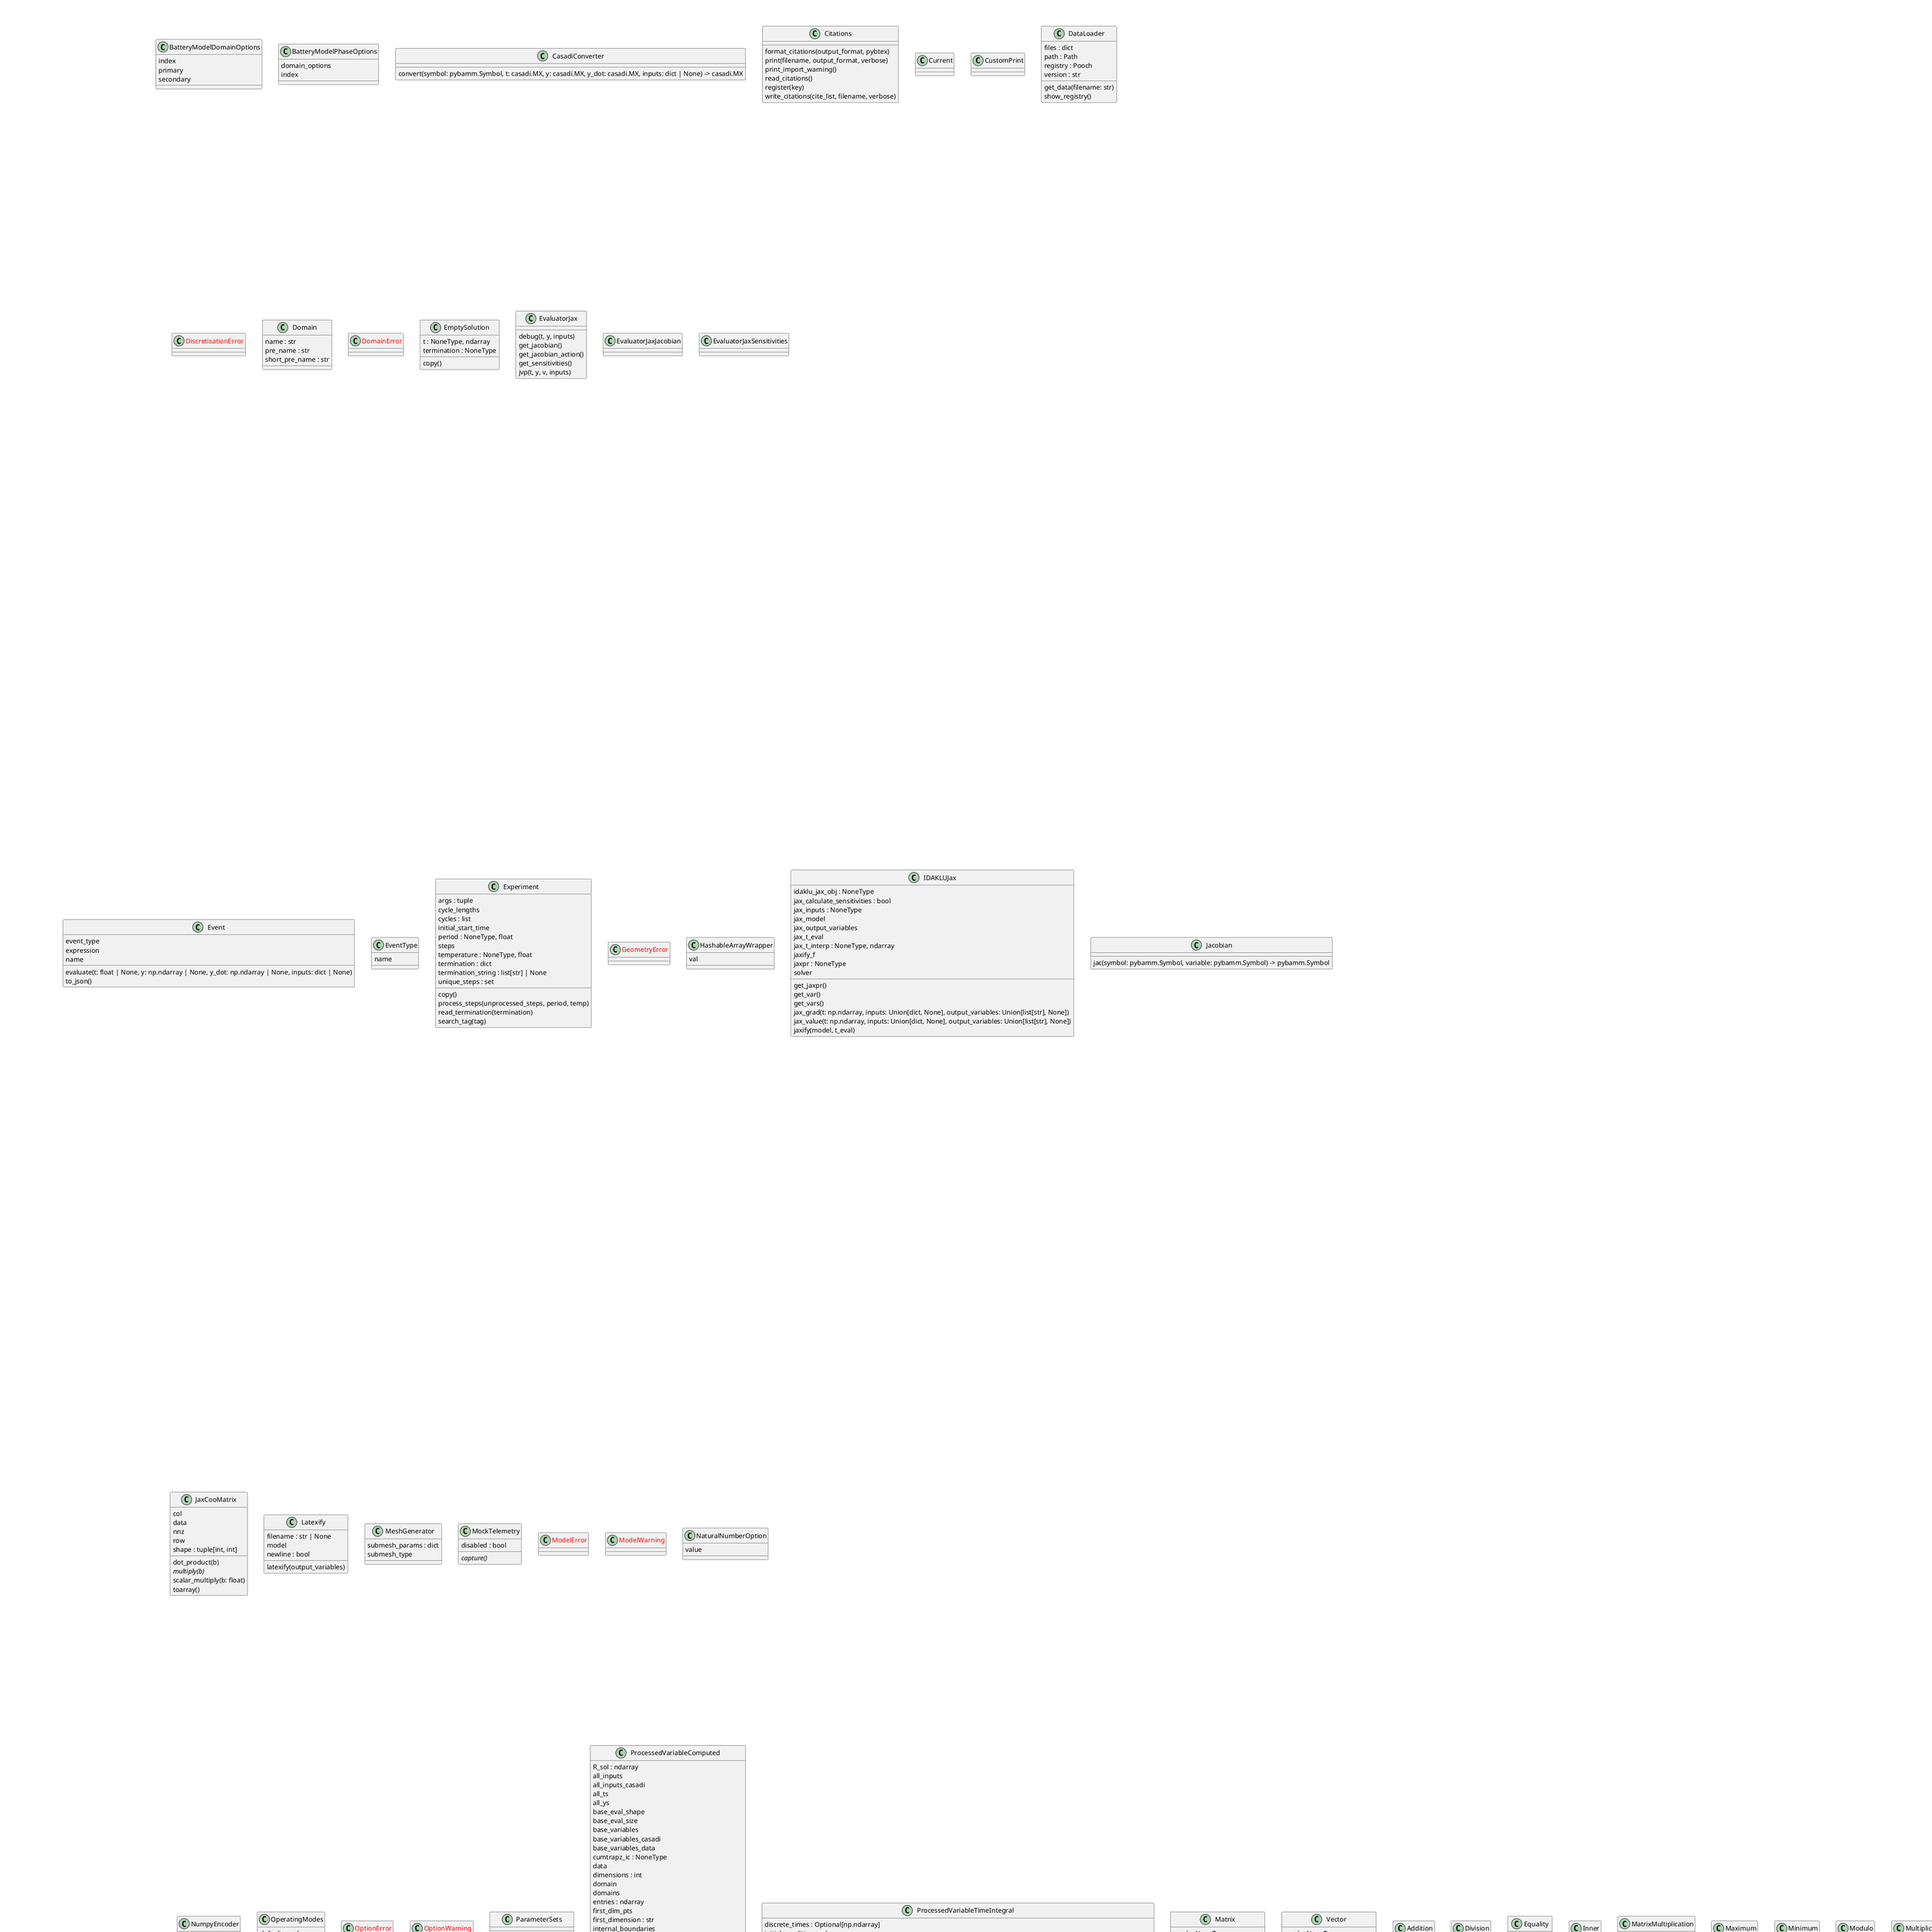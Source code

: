 @startuml classes
set namespaceSeparator none
class "AbsoluteValue" as pybamm.expression_tree.unary_operators.AbsoluteValue {
  diff(variable)
}
class "Addition" as pybamm.expression_tree.binary_operators.Addition {
}
class "AlgebraicSolver" as pybamm.solvers.algebraic_solver.AlgebraicSolver {
  extra_options : dict
  name : str
  tol
}
class "AlternativeEffectiveResistance2D" as pybamm.models.submodels.current_collector.effective_resistance_current_collector.AlternativeEffectiveResistance2D {
  algebraic : dict
  boundary_conditions : dict
  initial_conditions : dict
  name : str
  options : dict
  param
  variables : dict
  post_process(solution, param_values, V_av, I_av)
}
class "Ambient" as pybamm.models.submodels.thermal.surface.ambient.Ambient {
  get_coupled_variables(variables)
}
class "Arcsinh" as pybamm.expression_tree.functions.Arcsinh {
}
class "Arctan" as pybamm.expression_tree.functions.Arctan {
}
class "Array" as pybamm.expression_tree.array.Array {
  entries
  entries_string
  ndim
  shape
  create_copy(new_children, perform_simplifications: bool)
  is_constant()
  set_id()
  to_equation() -> sympy.Array
  to_json()
}
class "AsymmetricButlerVolmer" as pybamm.models.submodels.interface.kinetics.butler_volmer.AsymmetricButlerVolmer {
}
class "BackwardIndefiniteIntegral" as pybamm.expression_tree.unary_operators.BackwardIndefiniteIntegral {
  name : str
}
class "BaseBatteryModel" as pybamm.models.full_battery_models.base_battery_model.BaseBatteryModel {
  default_geometry
  default_spatial_methods
  default_submesh_types
  default_var_pts
  options
  summary_variables
  build_model()
  build_model_equations()
  deserialise(properties: dict)
  get_intercalation_kinetics(domain)
  get_inverse_intercalation_kinetics()
  save_model(filename, mesh, variables)
  set_current_collector_submodel()
  {abstract}set_degradation_variables()
  set_external_circuit_submodel()
  set_interface_utilisation_submodel()
  {abstract}set_soc_variables()
  set_standard_output_variables()
  set_summary_variables()
  set_surface_temperature_submodel()
  set_thermal_submodel()
  set_transport_efficiency_submodels()
  set_voltage_variables()
}
class "BaseEffectiveResistance" as pybamm.models.submodels.current_collector.effective_resistance_current_collector.BaseEffectiveResistance {
  default_geometry
  default_parameter_values
  default_spatial_methods
  default_submesh_types
  default_var_pts
  options
}
class "BaseElectrode" as pybamm.models.submodels.electrode.base_electrode.BaseElectrode {
  set_positive_potential : bool
}
class "BaseElectrolyteConductivity" as pybamm.models.submodels.electrolyte_conductivity.base_electrolyte_conductivity.BaseElectrolyteConductivity {
  boundary_conditions : dict
  set_boundary_conditions(variables)
}
class "BaseElectrolyteDiffusion" as pybamm.models.submodels.electrolyte_diffusion.base_electrolyte_diffusion.BaseElectrolyteDiffusion {
}
class "BaseIndefiniteIntegral" as pybamm.expression_tree.unary_operators.BaseIndefiniteIntegral {
}
class "BaseInterface" as pybamm.models.submodels.interface.base_interface.BaseInterface {
  reaction
  reaction_name : str
  size_distribution
}
class "BaseKinetics" as pybamm.models.submodels.interface.kinetics.base_kinetics.BaseKinetics {
  get_coupled_variables(variables)
  get_fundamental_variables()
  set_algebraic(variables)
  set_initial_conditions(variables)
}
class "BaseLeadingOrderSurfaceForm" as pybamm.models.submodels.electrolyte_conductivity.surface_potential_form.leading_surface_form_conductivity.BaseLeadingOrderSurfaceForm {
  boundary_conditions : dict
  initial_conditions : dict
  get_coupled_variables(variables)
  get_fundamental_variables()
  set_boundary_conditions(variables)
  set_initial_conditions(variables)
}
class "BaseMechanics" as pybamm.models.submodels.particle_mechanics.base_mechanics.BaseMechanics {
}
class "BaseModel" as pybamm.models.base_model.BaseModel {
  algebraic
  boundary_conditions
  concatenated_algebraic
  concatenated_initial_conditions
  concatenated_rhs
  convert_to_format : str
  coupled_variables
  default_geometry
  default_parameter_values
  default_quick_plot_variables
  default_solver
  default_spatial_methods
  default_submesh_types
  default_var_pts
  events
  geometry
  initial_conditions
  input_parameters
  is_discretised : bool
  jacobian
  jacobian_algebraic
  jacobian_rhs
  length_scales
  mass_matrix
  mass_matrix_inv
  name
  options
  param
  parameters
  rhs
  submodels : dict
  timescale
  use_jacobian : bool
  variables
  variables_and_events
  y_slices : NoneType
  build_coupled_variables()
  build_fundamental()
  build_model()
  build_model_equations()
  check_algebraic_equations(post_discretisation)
  check_and_combine_dict(dict1, dict2)
  check_discretised_or_discretise_inplace_if_0D()
  check_for_time_derivatives()
  check_ics_bcs()
  check_no_repeated_keys()
  check_variables()
  check_well_determined(post_discretisation)
  check_well_posedness(post_discretisation)
  deserialise(properties: dict)
  export_casadi_objects(variable_names, input_parameter_order)
  generate(filename, variable_names, input_parameter_order, cg_options)
  generic_deserialise(instance, properties)
  get_parameter_info(by_submodel)
  info(symbol_name)
  latexify(filename, newline, output_variables)
  list_coupled_variables()
  new_copy()
  print_parameter_info(by_submodel)
  process_parameters_and_discretise(symbol, parameter_values, disc)
  save_model(filename, mesh, variables)
  set_initial_conditions_from(solution, inplace, return_type)
  update()
  variable_names()
}
class "BaseModel" as pybamm.models.submodels.porosity.base_porosity.BaseModel {
}
class "BaseModel" as pybamm.models.submodels.interface.interface_utilisation.base_utilisation.BaseModel {
}
class "BaseModel" as pybamm.models.submodels.interface.sei.base_sei.BaseModel {
  get_coupled_variables(variables)
}
class "BaseModel" as pybamm.models.submodels.electrolyte_conductivity.surface_potential_form.full_surface_form_conductivity.BaseModel {
  boundary_conditions : dict
  initial_conditions : dict
  get_coupled_variables(variables)
  get_fundamental_variables()
  set_boundary_conditions(variables)
  set_initial_conditions(variables)
}
class "BaseModel" as pybamm.models.submodels.electrolyte_conductivity.surface_potential_form.composite_surface_form_conductivity.BaseModel {
  boundary_conditions : dict
  initial_conditions : dict
  get_coupled_variables(variables)
  get_fundamental_variables()
  set_boundary_conditions(variables)
  set_initial_conditions(variables)
}
class "BaseModel" as pybamm.models.submodels.transport_efficiency.base_transport_efficiency.BaseModel {
  component
}
class "BaseModel" as pybamm.models.submodels.oxygen_diffusion.base_oxygen_diffusion.BaseModel {
}
class "BaseModel" as pybamm.models.submodels.convection.base_convection.BaseModel {
}
class "BaseModel" as pybamm.models.submodels.electrode.ohm.base_ohm.BaseModel {
  set_boundary_conditions(variables)
}
class "BaseModel" as pybamm.models.submodels.active_material.base_active_material.BaseModel {
}
class "BaseModel" as pybamm.models.submodels.external_circuit.base_external_circuit.BaseModel {
}
class "BaseModel" as pybamm.models.submodels.current_collector.base_current_collector.BaseModel {
}
class "BaseModel" as pybamm.models.full_battery_models.lead_acid.base_lead_acid_model.BaseModel {
  default_geometry
  default_parameter_values
  default_quick_plot_variables
  default_var_pts
  param
  set_active_material_submodel()
  set_lithium_plating_submodel()
  set_open_circuit_potential_submodel()
  set_sei_submodel()
  set_soc_variables()
  set_total_interface_submodel()
}
class "BaseModel" as pybamm.models.full_battery_models.lithium_ion.base_lithium_ion_model.BaseModel {
  default_parameter_values
  default_quick_plot_variables
  param
  summary_variables : list
  insert_reference_electrode(position)
  set_active_material_submodel()
  set_convection_submodel()
  set_crack_submodel()
  set_default_summary_variables()
  set_degradation_variables()
  set_li_metal_counter_electrode_submodels()
  set_lithium_plating_submodel()
  set_open_circuit_potential_submodel()
  set_porosity_submodel()
  set_sei_on_cracks_submodel()
  set_sei_submodel()
  set_standard_output_variables()
  set_submodels(build)
  set_total_interface_submodel()
}
class "BaseOpenCircuitPotential" as pybamm.models.submodels.interface.open_circuit_potential.base_ocp.BaseOpenCircuitPotential {
}
class "BaseParameters" as pybamm.parameters.base_parameters.BaseParameters {
  domain
  domain_Domain
  options
  phase_name : str
  phase_prefactor : str
  set_phase_name()
}
class "BaseParticle" as pybamm.models.submodels.particle.base_particle.BaseParticle {
  size_distribution
}
class "BasePlating" as pybamm.models.submodels.interface.lithium_plating.base_plating.BasePlating {
  get_coupled_variables(variables)
}
class "BasePotentialPair" as pybamm.models.submodels.current_collector.potential_pair.BasePotentialPair {
  algebraic : dict
  initial_conditions : dict
  get_fundamental_variables()
  set_algebraic(variables)
  set_initial_conditions(variables)
}
class "BaseSolver" as pybamm.solvers.base_solver.BaseSolver {
  algebraic_solver
  atol : float
  computed_dvar_dp_fcns : dict
  computed_dvar_dy_fcns : dict
  computed_var_fcns : dict
  extrap_tol : float
  method : NoneType
  name : str
  ode_solver
  output_variables : NoneType, list
  requires_explicit_sensitivities
  root_method
  root_tol : float
  rtol : float
  supports_interp
  supports_parallel_solve
  calculate_consistent_state(model, time, inputs)
  check_extrapolation(solution, events)
  copy()
  get_platform_context(system_type: str)
  get_termination_reason(solution, events)
  process_t_interp(t_interp)
  set_up(model, inputs, t_eval, ics_only)
  solve(model, t_eval, inputs, nproc, calculate_sensitivities, t_interp)
  step(old_solution, model, dt, t_eval, npts, inputs, save, calculate_sensitivities, t_interp)
}
class "BaseStep" as pybamm.experiment.step.base_step.BaseStep {
  description : NoneType
  direction : str | None
  duration : NoneType, float, int
  end_time : NoneType
  hash_args : str
  input_duration : NoneType
  input_value
  next_start_time : NoneType
  period : NoneType, float, ndarray
  repr_args : str
  start_time : NoneType
  tags : NoneType, list
  temperature : NoneType, float
  termination : list
  uses_default_duration
  value
  basic_repr()
  copy()
  default_duration(value)
  default_period()
  default_time_vector(tf, t0)
  process_model(model, parameter_values)
  record_tags(value, duration, termination, period, temperature, tags, start_time, description, direction)
  setup_timestepping(solver, tf, t_interp)
  to_dict()
  update_model_events(new_model)
  value_based_charge_or_discharge()
}
class "BaseStepExplicit" as pybamm.experiment.step.base_step.BaseStepExplicit {
  {abstract}current_value(variables)
  set_up(new_model, new_parameter_values)
}
class "BaseStepImplicit" as pybamm.experiment.step.base_step.BaseStepImplicit {
  get_parameter_values(variables)
  {abstract}get_submodel(model)
  set_up(new_model, new_parameter_values)
}
class "BaseSubModel" as pybamm.models.submodels.base_submodel.BaseSubModel {
  domain
  domain_Domain
  domain_param : NoneType
  external : bool
  name : str
  options : NoneType
  param
  phase
  phase_name : str
  phase_param
  {abstract}add_events_from(variables)
  get_coupled_variables(variables)
  get_fundamental_variables()
  {abstract}get_parameter_info(by_submodel)
  {abstract}set_algebraic(variables)
  {abstract}set_boundary_conditions(variables)
  {abstract}set_initial_conditions(variables)
  set_phase(phase)
  {abstract}set_rhs(variables)
}
class "BaseTermination" as pybamm.experiment.step.step_termination.BaseTermination {
  operator : NoneType
  value
  {abstract}get_event(variables, step)
}
class "BaseThermal" as pybamm.models.submodels.thermal.base_thermal.BaseThermal {
  x_average : bool
}
class "BaseThroughCellModel" as pybamm.models.submodels.convection.through_cell.base_through_cell_convection.BaseThroughCellModel {
}
class "BaseTransverseModel" as pybamm.models.submodels.convection.transverse.base_transverse_convection.BaseTransverseModel {
}
class "BasicDFN" as pybamm.models.full_battery_models.lithium_ion.basic_dfn.BasicDFN {
  events
  variables : dict
}
class "BasicDFN" as pybamm.models.full_battery_models.sodium_ion.basic_dfn.BasicDFN {
  default_parameter_values
  events
  variables : dict
}
class "BasicDFNComposite" as pybamm.models.full_battery_models.lithium_ion.basic_dfn_composite.BasicDFNComposite {
  default_parameter_values
  events
  variables : dict
}
class "BasicDFNHalfCell" as pybamm.models.full_battery_models.lithium_ion.basic_dfn_half_cell.BasicDFNHalfCell {
  events
  variables : dict
}
class "BasicFull" as pybamm.models.full_battery_models.lead_acid.basic_full.BasicFull {
  variables : dict
}
class "BasicSPM" as pybamm.models.full_battery_models.lithium_ion.basic_spm.BasicSPM {
  events
  variables : dict
}
class "BatchStudy" as pybamm.batch_study.BatchStudy {
  C_rates : NoneType
  INPUT_LIST : list
  experiments : NoneType
  geometries : NoneType
  models
  output_variables : NoneType
  parameter_values : NoneType
  permutations : bool
  quick_plot : NoneType
  repeats : int
  sims : list
  solvers : NoneType
  spatial_methods : NoneType
  submesh_types : NoneType
  var_pts : NoneType
  create_gif(number_of_images, duration, output_filename)
  plot(output_variables)
  solve(t_eval, solver, save_at_cycles, calc_esoh, starting_solution, initial_soc, t_interp)
}
class "BatteryModelDomainOptions" as pybamm.models.full_battery_models.base_battery_model.BatteryModelDomainOptions {
  index
  primary
  secondary
}
class "BatteryModelOptions" as pybamm.models.full_battery_models.base_battery_model.BatteryModelOptions {
  electrode_types
  negative
  phases
  positive
  possible_options : dict
  whole_cell_domains
  print_detailed_options()
  print_options()
}
class "BatteryModelPhaseOptions" as pybamm.models.full_battery_models.base_battery_model.BatteryModelPhaseOptions {
  domain_options
  index
}
class "BinaryOperator" as pybamm.expression_tree.binary_operators.BinaryOperator {
  left
  right
  create_copy(new_children: list[pybamm.Symbol] | None, perform_simplifications: bool)
  evaluate(t: float | None, y: np.ndarray | None, y_dot: np.ndarray | None, inputs: dict | str | None)
  is_constant()
  to_equation()
  to_json()
}
class "BoundaryConditionsDict" as pybamm.models.base_model.BoundaryConditionsDict {
  check_and_convert_bcs(boundary_conditions)
  update(bcs)
}
class "BoundaryGradient" as pybamm.expression_tree.unary_operators.BoundaryGradient {
}
class "BoundaryIntegral" as pybamm.expression_tree.unary_operators.BoundaryIntegral {
  region : str
  set_id()
}
class "BoundaryMass" as pybamm.expression_tree.unary_operators.BoundaryMass {
}
class "BoundaryOperator" as pybamm.expression_tree.unary_operators.BoundaryOperator {
  side
  set_id()
}
class "BoundaryValue" as pybamm.expression_tree.unary_operators.BoundaryValue {
}
class "Broadcast" as pybamm.expression_tree.broadcasts.Broadcast {
  broadcasts_to_nodes
  {abstract}reduce_one_dimension()
  {abstract}to_json()
}
class "Bruggeman" as pybamm.models.submodels.transport_efficiency.bruggeman.Bruggeman {
  get_coupled_variables(variables)
}
class "CCCVFunctionControl" as pybamm.models.submodels.external_circuit.function_control_external_circuit.CCCVFunctionControl {
  cccv(variables)
}
class "CRate" as pybamm.experiment.step.steps.CRate {
  calculate_charge_or_discharge : bool
  period
  temperature
  current_value(variables)
  default_duration(value)
}
class "Callback" as pybamm.callbacks.Callback {
  {abstract}on_cycle_end(logs)
  {abstract}on_cycle_start(logs)
  {abstract}on_experiment_end(logs)
  {abstract}on_experiment_error(logs)
  {abstract}on_experiment_infeasible_event(logs)
  {abstract}on_experiment_infeasible_time(logs)
  {abstract}on_experiment_start(logs)
  {abstract}on_step_end(logs)
  {abstract}on_step_start(logs)
}
class "CallbackList" as pybamm.callbacks.CallbackList {
  callbacks
}
class "CasadiAlgebraicSolver" as pybamm.solvers.casadi_algebraic_solver.CasadiAlgebraicSolver {
  extra_options : dict
  name : str
  tol
}
class "CasadiConverter" as pybamm.expression_tree.operations.convert_to_casadi.CasadiConverter {
  convert(symbol: pybamm.Symbol, t: casadi.MX, y: casadi.MX, y_dot: casadi.MX, inputs: dict | None) -> casadi.MX
}
class "CasadiSolver" as pybamm.solvers.casadi_solver.CasadiSolver {
  dt_max : int
  extra_options_call : dict
  extra_options_setup : dict
  integrator_specs
  integrators
  integrators_maxcount : int
  max_step_decrease_count : int
  mode : str
  name : str
  perturb_algebraic_initial_conditions : bool
  return_solution_if_failed_early : bool
  y_sols : dict
  create_integrator(model, inputs, t_eval, use_event_switch)
}
class "CationExchangeMembrane" as pybamm.models.submodels.transport_efficiency.cation_exchange_membrane.CationExchangeMembrane {
  get_coupled_variables(variables)
}
class "Ceiling" as pybamm.expression_tree.unary_operators.Ceiling {
  diff(variable)
}
class "Chebyshev1DSubMesh" as pybamm.meshes.one_dimensional_submeshes.Chebyshev1DSubMesh {
}
class "Citations" as pybamm.citations.Citations {
  format_citations(output_format, pybtex)
  print(filename, output_format, verbose)
  print_import_warning()
  read_citations()
  register(key)
  write_citations(cite_list, filename, verbose)
}
class "Composite" as pybamm.models.submodels.electrolyte_conductivity.composite_conductivity.Composite {
  get_coupled_variables(variables)
}
class "Composite" as pybamm.models.submodels.electrode.ohm.composite_ohm.Composite {
  get_coupled_variables(variables)
  set_boundary_conditions(variables)
}
class "CompositeAlgebraic" as pybamm.models.submodels.electrolyte_conductivity.surface_potential_form.composite_surface_form_conductivity.CompositeAlgebraic {
  set_algebraic(variables)
}
class "CompositeDifferential" as pybamm.models.submodels.electrolyte_conductivity.surface_potential_form.composite_surface_form_conductivity.CompositeDifferential {
  set_rhs(variables)
}
class "Concatenation" as pybamm.expression_tree.concatenations.Concatenation {
  concat_latex : tuple
  concatenation_function : NoneType
  print_name : str
  create_copy(new_children: list[pybamm.Symbol] | None, perform_simplifications: bool)
  evaluate(t: float | None, y: np.ndarray | None, y_dot: np.ndarray | None, inputs: dict | str | None)
  get_children_domains(children: Sequence[pybamm.Symbol])
  is_constant()
  to_equation()
}
class "ConcatenationVariable" as pybamm.expression_tree.concatenations.ConcatenationVariable {
  bounds
  print_name : str
}
class "Constant" as pybamm.models.submodels.porosity.constant_porosity.Constant {
  {abstract}add_events_from(variables)
  get_fundamental_variables()
}
class "Constant" as pybamm.models.submodels.interface.interface_utilisation.constant_utilisation.Constant {
  get_fundamental_variables()
}
class "Constant" as pybamm.models.submodels.active_material.constant_active_material.Constant {
  get_fundamental_variables()
}
class "ConstantConcentration" as pybamm.models.submodels.electrolyte_diffusion.constant_concentration.ConstantConcentration {
  boundary_conditions : dict
  {abstract}add_events_from(variables)
  get_coupled_variables(variables)
  get_fundamental_variables()
  set_boundary_conditions(variables)
}
class "ConstantSEI" as pybamm.models.submodels.interface.sei.constant_sei.ConstantSEI {
  reaction_loc : str
  get_coupled_variables(variables)
  get_fundamental_variables()
}
class "Cos" as pybamm.expression_tree.functions.Cos {
}
class "Cosh" as pybamm.expression_tree.functions.Cosh {
}
class "CoupledVariable" as pybamm.expression_tree.coupled_variable.CoupledVariable {
  children
  create_copy()
  set_coupled_variable(symbol, expr)
}
class "CrackPropagation" as pybamm.models.submodels.particle_mechanics.crack_propagation.CrackPropagation {
  initial_conditions : dict
  rhs : dict
  x_average
  add_events_from(variables)
  get_coupled_variables(variables)
  get_fundamental_variables()
  set_initial_conditions(variables)
  set_rhs(variables)
}
class "CrateTermination" as pybamm.experiment.step.step_termination.CrateTermination {
  get_event(variables, step)
}
class "Current" as pybamm.experiment.step.steps.Current {
  calculate_charge_or_discharge : bool
  period
  temperature
  current_value(variables)
}
class "Current" as pybamm.experiment.step.step_termination.Current {
}
class "CurrentCollector1D" as pybamm.models.submodels.thermal.pouch_cell.pouch_cell_1D_current_collectors.CurrentCollector1D {
  boundary_conditions : dict
  initial_conditions : dict
  rhs : dict
  get_coupled_variables(variables)
  get_fundamental_variables()
  set_boundary_conditions(variables)
  set_initial_conditions(variables)
  set_rhs(variables)
}
class "CurrentCollector2D" as pybamm.models.submodels.thermal.pouch_cell.pouch_cell_2D_current_collectors.CurrentCollector2D {
  boundary_conditions : dict
  initial_conditions : dict
  rhs : dict
  get_coupled_variables(variables)
  get_fundamental_variables()
  set_boundary_conditions(variables)
  set_initial_conditions(variables)
  set_rhs(variables)
}
class "CurrentDriven" as pybamm.models.submodels.interface.interface_utilisation.current_driven_utilisation.CurrentDriven {
  initial_conditions : dict
  reaction_loc
  rhs : dict
  add_events_from(variables)
  get_fundamental_variables()
  set_initial_conditions(variables)
  set_rhs(variables)
}
class "CurrentForInverseButlerVolmer" as pybamm.models.submodels.interface.kinetics.inverse_kinetics.inverse_butler_volmer.CurrentForInverseButlerVolmer {
  get_coupled_variables(variables)
}
class "CurrentForInverseButlerVolmerLithiumMetal" as pybamm.models.submodels.interface.kinetics.inverse_kinetics.inverse_butler_volmer.CurrentForInverseButlerVolmerLithiumMetal {
  get_coupled_variables(variables)
}
class "CurrentSigmoidOpenCircuitPotential" as pybamm.models.submodels.interface.open_circuit_potential.current_sigmoid_ocp.CurrentSigmoidOpenCircuitPotential {
  get_coupled_variables(variables)
}
class "CurrentTermination" as pybamm.experiment.step.step_termination.CurrentTermination {
  get_event(variables, step)
}
class "CustomPrint" as pybamm.expression_tree.printing.sympy_overrides.CustomPrint {
}
class "CustomStepExplicit" as pybamm.experiment.step.steps.CustomStepExplicit {
  current_value_function
  kwargs : dict
  copy()
  current_value(variables)
}
class "CustomStepImplicit" as pybamm.experiment.step.steps.CustomStepImplicit {
  control : str
  current_rhs_function
  kwargs : dict
  copy()
  get_submodel(model)
}
class "CustomTermination" as pybamm.experiment.step.step_termination.CustomTermination {
  event_function
  name
  get_event(variables, step)
}
class "DFN" as pybamm.models.full_battery_models.lithium_ion.dfn.DFN {
  x_average : bool
  set_electrolyte_concentration_submodel()
  set_electrolyte_potential_submodel()
  set_intercalation_kinetics_submodel()
  set_particle_submodel()
  set_solid_submodel()
  set_summary_variables()
}
class "DataLoader" as pybamm.pybamm_data.DataLoader {
  files : dict
  path : Path
  registry : Pooch
  version : str
  get_data(filename: str)
  show_registry()
}
class "DefiniteIntegralVector" as pybamm.expression_tree.unary_operators.DefiniteIntegralVector {
  vector_type : str
  set_id()
}
class "DeltaFunction" as pybamm.expression_tree.unary_operators.DeltaFunction {
  side
  evaluate_for_shape()
  set_id()
}
class "DiffusionElement" as pybamm.models.submodels.equivalent_circuit_elements.diffusion_element.DiffusionElement {
  boundary_conditions : dict
  events
  initial_conditions : dict
  model_options : NoneType
  rhs : dict
  add_events_from(variables)
  get_coupled_variables(variables)
  get_fundamental_variables()
  set_initial_conditions(variables)
  set_rhs(variables)
}
class "DiffusionLimited" as pybamm.models.submodels.interface.kinetics.diffusion_limited.DiffusionLimited {
  order
  get_coupled_variables(variables)
}
class "DischargeThroughput" as pybamm.models.submodels.external_circuit.discharge_throughput.DischargeThroughput {
  get_fundamental_variables()
  set_initial_conditions(variables)
  set_rhs(variables)
}
class "DiscreteTimeData" as pybamm.expression_tree.discrete_time_sum.DiscreteTimeData {
  create_copy(new_children, perform_simplifications)
}
class "DiscreteTimeSum" as pybamm.expression_tree.discrete_time_sum.DiscreteTimeSum {
  data : NoneType
  sum_times
  sum_values
}
class "Discretisation" as pybamm.discretisations.discretisation.Discretisation {
  bcs
  bounds : tuple
  mesh
  spatial_methods
  y_slices
  y_slices_explicit : dict
  check_initial_conditions(model)
  check_model(model)
  check_tab_conditions(symbol, bcs)
  concatenate()
  create_mass_matrix(model)
  is_variable_independent(var, all_vars_in_eqns)
  process_boundary_conditions(model)
  process_dict(var_eqn_dict, ics)
  process_initial_conditions(model)
  process_model(model, inplace)
  process_rhs_and_algebraic(model)
  process_symbol(symbol)
  remove_independent_variables_from_rhs(model)
  set_internal_boundary_conditions(model)
  set_variable_slices(variables)
}
class "<color:red>DiscretisationError</color>" as pybamm.expression_tree.exceptions.DiscretisationError {
}
class "Divergence" as pybamm.expression_tree.unary_operators.Divergence {
}
class "Division" as pybamm.expression_tree.binary_operators.Division {
}
class "Domain" as pybamm.parameters.bpx.Domain {
  name : str
  pre_name : str
  short_pre_name : str
}
class "DomainConcatenation" as pybamm.expression_tree.concatenations.DomainConcatenation {
  full_mesh
  secondary_dimensions_npts : int
  create_slices(node: pybamm.Symbol) -> defaultdict
  to_json()
}
class "<color:red>DomainError</color>" as pybamm.expression_tree.exceptions.DomainError {
}
class "DomainGeometricParameters" as pybamm.parameters.geometric_parameters.DomainGeometricParameters {
  A_tab
  L
  L_cc
  L_tab
  b_e
  b_s
  centre_y_tab
  centre_z_tab
  domain
  main_param
  phase_params : dict
  prim
  sec
  tau_e
  tau_s
}
class "DomainLeadAcidParameters" as pybamm.parameters.lead_acid_parameters.DomainLeadAcidParameters {
  A_tab
  DeltaV
  DeltaVliq
  DeltaVsurf
  L
  L_cc
  L_tab
  Q_max
  b_e
  b_s
  centre_y_tab
  centre_z_tab
  d
  domain
  eps_max
  epsilon_inactive
  epsilon_init
  geo
  h_cc
  h_tab
  lambda_
  lambda_cc
  main_param
  phase_params : dict
  prim
  rho_c_p
  rho_c_p_cc
  sigma_cc
  therm
  xi
  C_dl(T)
  sigma(T)
}
class "DomainLithiumIonParameters" as pybamm.parameters.lithium_ion_parameters.DomainLithiumIonParameters {
  A_tab
  L
  L_cc
  L_tab
  Q_Li_init
  Q_init
  b_e
  b_s
  beta_utilisation
  centre_y_tab
  centre_z_tab
  domain
  epsilon_inactive
  epsilon_init
  geo
  h_cc
  h_tab
  lambda_
  lambda_cc
  main_param
  n_Li_init
  phase_params : dict
  prim
  rho_c_p
  rho_c_p_cc
  sec
  sigma_cc
  tau_e
  tau_s
  therm
  u_init
  C_dl(T)
  LAM_rate_current(i, T)
  sigma(T)
}
class "DomainThermalParameters" as pybamm.parameters.thermal_parameters.DomainThermalParameters {
  domain
  h_tab
  main_param
  c_p(T)
  c_p_cc(T)
  h_cc(y, z)
  lambda_(T)
  lambda_cc(T)
  rho(T)
  rho_c_p(T)
  rho_c_p_cc(T)
  rho_cc(T)
}
class "Downwind" as pybamm.expression_tree.unary_operators.Downwind {
}
class "DummySolver" as pybamm.solvers.dummy_solver.DummySolver {
  name : str
}
class "EcmParameters" as pybamm.parameters.ecm_parameters.EcmParameters {
  A_cc
  Q
  cell_capacity
  cth_cell
  cth_jig
  current_density_with_time
  current_with_time
  initial_T_cell
  initial_T_jig
  initial_soc
  k_cell_jig
  k_jig_air
  n_cells
  n_electrodes_parallel
  tau_D
  voltage_high_cut
  voltage_low_cut
  T_amb(t)
  dUdT(ocv, T_cell)
  initial_rc_overpotential(element_number)
  ocv(soc)
  rcr_element(name, T_cell, current, soc)
}
class "EffectiveResistance" as pybamm.models.submodels.current_collector.effective_resistance_current_collector.EffectiveResistance {
  algebraic : dict
  boundary_conditions : dict
  initial_conditions : dict
  options : NoneType
  param
  variables : dict
  get_fundamental_variables()
  post_process(solution, param_values, V_av, I_av)
  set_algebraic(variables)
  set_boundary_conditions(variables)
  set_initial_conditions(variables)
}
class "ElectricalParameters" as pybamm.parameters.electrical_parameters.ElectricalParameters {
  Q
  R_contact
  current_density_with_time
  current_with_time
  geo
  n_cells
  n_electrodes_parallel
  ocp_soc_0
  ocp_soc_100
  voltage_high_cut
  voltage_low_cut
}
class "ElectrodeSOHHalfCell" as pybamm.models.full_battery_models.lithium_ion.electrode_soh_half_cell.ElectrodeSOHHalfCell {
  algebraic : dict
  default_solver
  initial_conditions : dict
  variables : dict
}
class "ElectrodeSOHSolver" as pybamm.models.full_battery_models.lithium_ion.electrode_soh.ElectrodeSOHSolver {
  OCV_function : NoneType, str
  V_max
  V_min
  known_value : str
  lims_ocp : tuple
  options
  param
  parameter_values
  get_initial_ocps(initial_value, tol, inputs)
  get_initial_stoichiometries(initial_value, tol, inputs)
  get_min_max_ocps()
  get_min_max_stoichiometries(inputs)
  solve(inputs)
  theoretical_energy_integral(inputs, points)
}
class "EmptySolution" as pybamm.solvers.solution.EmptySolution {
  t : NoneType, ndarray
  termination : NoneType
  copy()
}
class "EqualHeaviside" as pybamm.expression_tree.binary_operators.EqualHeaviside {
}
class "Equality" as pybamm.expression_tree.binary_operators.Equality {
  diff(variable)
}
class "EquationDict" as pybamm.models.base_model.EquationDict {
  name
  check_and_convert_equations(equations)
  update(equations)
}
class "Erf" as pybamm.expression_tree.functions.Erf {
}
class "EvaluateAt" as pybamm.expression_tree.unary_operators.EvaluateAt {
  position
  set_id()
}
class "EvaluatorJax" as pybamm.expression_tree.operations.evaluate_python.EvaluatorJax {
  debug(t, y, inputs)
  get_jacobian()
  get_jacobian_action()
  get_sensitivities()
  jvp(t, y, v, inputs)
}
class "EvaluatorJaxJacobian" as pybamm.expression_tree.operations.evaluate_python.EvaluatorJaxJacobian {
}
class "EvaluatorJaxSensitivities" as pybamm.expression_tree.operations.evaluate_python.EvaluatorJaxSensitivities {
}
class "EvaluatorPython" as pybamm.expression_tree.operations.evaluate_python.EvaluatorPython {
}
class "Event" as pybamm.models.event.Event {
  event_type
  expression
  name
  evaluate(t: float | None, y: np.ndarray | None, y_dot: np.ndarray | None, inputs: dict | None)
  to_json()
}
class "EventType" as pybamm.models.event.EventType {
  name
}
class "Exp" as pybamm.expression_tree.functions.Exp {
}
class "Experiment" as pybamm.experiment.experiment.Experiment {
  args : tuple
  cycle_lengths
  cycles : list
  initial_start_time
  period : NoneType, float
  steps
  temperature : NoneType, float
  termination : dict
  termination_string : list[str] | None
  unique_steps : set
  copy()
  process_steps(unprocessed_steps, period, temp)
  read_termination(termination)
  search_tag(tag)
}
class "Explicit" as pybamm.models.submodels.electrolyte_conductivity.surface_potential_form.explicit_surface_form_conductivity.Explicit {
  get_coupled_variables(variables)
  set_boundary_conditions(variables)
}
class "Explicit" as pybamm.models.submodels.convection.through_cell.explicit_convection.Explicit {
  get_coupled_variables(variables)
}
class "ExplicitCurrentControl" as pybamm.models.submodels.external_circuit.explicit_control_external_circuit.ExplicitCurrentControl {
  get_fundamental_variables()
  set_algebraic(variables)
  set_initial_conditions(variables)
}
class "ExplicitPowerControl" as pybamm.models.submodels.external_circuit.explicit_control_external_circuit.ExplicitPowerControl {
  get_coupled_variables(variables)
}
class "ExplicitResistanceControl" as pybamm.models.submodels.external_circuit.explicit_control_external_circuit.ExplicitResistanceControl {
  get_coupled_variables(variables)
}
class "ExplicitTimeIntegral" as pybamm.expression_tree.unary_operators.ExplicitTimeIntegral {
  initial_condition
  is_constant()
  to_json()
}
class "Exponential1DSubMesh" as pybamm.meshes.one_dimensional_submeshes.Exponential1DSubMesh {
}
class "FickianDiffusion" as pybamm.models.submodels.particle.fickian_diffusion.FickianDiffusion {
  boundary_conditions : dict
  initial_conditions : dict
  rhs : dict
  x_average : bool
  get_coupled_variables(variables)
  get_fundamental_variables()
  set_boundary_conditions(variables)
  set_initial_conditions(variables)
  set_rhs(variables)
}
class "FiniteVolume" as pybamm.spatial_methods.finite_volume.FiniteVolume {
  add_ghost_nodes(symbol, discretised_symbol, bcs)
  add_neumann_values(symbol, discretised_gradient, bcs, domain)
  boundary_value_or_flux(symbol, discretised_child, bcs)
  build(mesh)
  concatenation(disc_children)
  definite_integral_matrix(child, vector_type, integration_dimension)
  delta_function(symbol, discretised_symbol)
  divergence(symbol, discretised_symbol, boundary_conditions)
  divergence_matrix(domains)
  edge_to_node(discretised_symbol, method)
  evaluate_at(symbol, discretised_child, position)
  gradient(symbol, discretised_symbol, boundary_conditions)
  gradient_matrix(domain, domains)
  indefinite_integral(child, discretised_child, direction)
  indefinite_integral_matrix_edges(domains, direction)
  indefinite_integral_matrix_nodes(domains, direction)
  integral(child, discretised_child, integration_dimension)
  internal_neumann_condition(left_symbol_disc, right_symbol_disc, left_mesh, right_mesh)
  laplacian(symbol, discretised_symbol, boundary_conditions)
  node_to_edge(discretised_symbol, method)
  process_binary_operators(bin_op, left, right, disc_left, disc_right)
  shift(discretised_symbol, shift_key, method)
  spatial_variable(symbol)
  upwind_or_downwind(symbol, discretised_symbol, bcs, direction)
}
class "Floor" as pybamm.expression_tree.unary_operators.Floor {
  diff(variable)
}
class "ForwardTafel" as pybamm.models.submodels.interface.kinetics.tafel.ForwardTafel {
}
class "Full" as pybamm.models.submodels.interface.interface_utilisation.full_utilisation.Full {
  get_fundamental_variables()
}
class "Full" as pybamm.models.submodels.electrolyte_conductivity.full_conductivity.Full {
  algebraic : dict
  initial_conditions : dict
  get_coupled_variables(variables)
  get_fundamental_variables()
  set_algebraic(variables)
  set_initial_conditions(variables)
}
class "Full" as pybamm.models.submodels.oxygen_diffusion.full_oxygen_diffusion.Full {
  boundary_conditions : dict
  initial_conditions : dict
  rhs : dict
  get_coupled_variables(variables)
  get_fundamental_variables()
  set_boundary_conditions(variables)
  set_initial_conditions(variables)
  set_rhs(variables)
}
class "Full" as pybamm.models.submodels.convection.through_cell.full_convection.Full {
  algebraic : dict
  boundary_conditions : dict
  initial_conditions : dict
  get_coupled_variables(variables)
  get_fundamental_variables()
  set_algebraic(variables)
  set_boundary_conditions(variables)
  set_initial_conditions(variables)
}
class "Full" as pybamm.models.submodels.convection.transverse.full_convection.Full {
  algebraic : dict
  boundary_conditions : dict
  initial_conditions : dict
  get_fundamental_variables()
  set_algebraic(variables)
  set_boundary_conditions(variables)
  set_initial_conditions(variables)
}
class "Full" as pybamm.models.submodels.electrolyte_diffusion.full_diffusion.Full {
  boundary_conditions : dict
  initial_conditions : dict
  rhs : dict
  get_coupled_variables(variables)
  get_fundamental_variables()
  set_boundary_conditions(variables)
  set_initial_conditions(variables)
  set_rhs(variables)
}
class "Full" as pybamm.models.submodels.electrode.ohm.full_ohm.Full {
  get_coupled_variables(variables)
  get_fundamental_variables()
  set_algebraic(variables)
  set_boundary_conditions(variables)
  set_initial_conditions(variables)
}
class "Full" as pybamm.models.full_battery_models.lead_acid.full.Full {
  set_convection_submodel()
  set_electrolyte_submodel()
  set_intercalation_kinetics_submodel()
  set_porosity_submodel()
  set_side_reaction_submodels()
  set_solid_submodel()
}
class "FullAlgebraic" as pybamm.models.submodels.electrolyte_conductivity.surface_potential_form.full_surface_form_conductivity.FullAlgebraic {
  set_algebraic(variables)
}
class "FullBroadcast" as pybamm.expression_tree.broadcasts.FullBroadcast {
  broadcast_domain
  broadcast_type : str
  print_name : str
  check_and_set_domains(child: pybamm.Symbol, broadcast_domains: dict)
  reduce_one_dimension()
}
class "FullBroadcastToEdges" as pybamm.expression_tree.broadcasts.FullBroadcastToEdges {
  broadcast_type : str
  reduce_one_dimension()
}
class "FullDifferential" as pybamm.models.submodels.electrolyte_conductivity.surface_potential_form.full_surface_form_conductivity.FullDifferential {
  set_rhs(variables)
}
class "Function" as pybamm.expression_tree.functions.Function {
  differentiated_function : NoneType
  function : Callable
  name
  create_copy(new_children: list[pybamm.Symbol] | None, perform_simplifications: bool)
  diff(variable: pybamm.Symbol)
  evaluate(t: float | None, y: np.ndarray | None, y_dot: np.ndarray | None, inputs: dict | str | None)
  is_constant()
  to_equation()
  {abstract}to_json()
}
class "FunctionControl" as pybamm.models.submodels.external_circuit.function_control_external_circuit.FunctionControl {
  control : str
  external_circuit_function
  get_fundamental_variables()
  set_algebraic(variables)
  set_initial_conditions(variables)
  set_rhs(variables)
}
class "FunctionParameter" as pybamm.expression_tree.parameter.FunctionParameter {
  diff_variable : pybamm.Symbol | None
  input_names
  print_name : NoneType, str
  create_copy(new_children, perform_simplifications)
  diff(variable: pybamm.Symbol) -> pybamm.FunctionParameter
  print_input_names()
  set_id()
  to_equation() -> sympy.Symbol
  {abstract}to_json()
}
class "FuzzyDict" as pybamm.util.FuzzyDict {
  copy()
  get_best_matches(key)
  search(keys: str | list[str], print_values: bool)
}
class "GeometricParameters" as pybamm.parameters.geometric_parameters.GeometricParameters {
  A_cc
  A_cooling
  L
  L_Li
  L_x
  L_y
  L_z
  V_cell
  domain_params : dict
  n
  options : NoneType
  p
  r_inner
  r_outer
  s
}
class "Geometry" as pybamm.geometry.geometry.Geometry {
  parameters
  print_parameter_info()
}
class "<color:red>GeometryError</color>" as pybamm.expression_tree.exceptions.GeometryError {
}
class "Gradient" as pybamm.expression_tree.unary_operators.Gradient {
}
class "GradientSquared" as pybamm.expression_tree.unary_operators.GradientSquared {
}
class "HashableArrayWrapper" as pybamm.solvers.jax_bdf_solver.HashableArrayWrapper {
  val
}
class "HeterogeneousCatalyst" as pybamm.models.submodels.transport_efficiency.heterogeneous_catalyst.HeterogeneousCatalyst {
  get_coupled_variables(variables)
}
class "HyperbolaOfRevolution" as pybamm.models.submodels.transport_efficiency.hyperbola_of_revolution.HyperbolaOfRevolution {
  get_coupled_variables(variables)
}
class "IDAKLUJax" as pybamm.solvers.idaklu_jax.IDAKLUJax {
  idaklu_jax_obj : NoneType
  jax_calculate_sensitivities : bool
  jax_inputs : NoneType
  jax_model
  jax_output_variables
  jax_t_eval
  jax_t_interp : NoneType, ndarray
  jaxify_f
  jaxpr : NoneType
  solver
  get_jaxpr()
  get_var()
  get_vars()
  jax_grad(t: np.ndarray, inputs: Union[dict, None], output_variables: Union[list[str], None])
  jax_value(t: np.ndarray, inputs: Union[dict, None], output_variables: Union[list[str], None])
  jaxify(model, t_eval)
}
class "IDAKLUSolver" as pybamm.solvers.idaklu_solver.IDAKLUSolver {
  dvar_dp_idaklu_fcns : list
  dvar_dy_idaklu_fcns : list
  name : str
  output_variables : NoneType, list
  requires_explicit_sensitivities
  supports_parallel_solve
  var_idaklu_fcns : list
  jaxify(model, t_eval)
  set_up(model, inputs, t_eval, ics_only)
}
class "IndefiniteIntegral" as pybamm.expression_tree.unary_operators.IndefiniteIntegral {
  name : str
}
class "IndependentVariable" as pybamm.expression_tree.independent_variable.IndependentVariable {
  create_copy(new_children, perform_simplifications)
  to_equation() -> sympy.Symbol
}
class "Index" as pybamm.expression_tree.unary_operators.Index {
  index
  slice : slice
  set_id()
  to_json()
}
class "Inner" as pybamm.expression_tree.binary_operators.Inner {
}
class "InputParameter" as pybamm.expression_tree.input_parameter.InputParameter {
  create_copy(new_children, perform_simplifications) -> pybamm.InputParameter
  to_json()
}
class "Integral" as pybamm.expression_tree.unary_operators.Integral {
  integration_variable
  set_id()
}
class "Integrated" as pybamm.models.submodels.electrolyte_conductivity.integrated_conductivity.Integrated {
  get_coupled_variables(variables)
}
class "Interpolant" as pybamm.expression_tree.interpolant.Interpolant {
  dimension : int
  entries_string
  extrapolate : bool
  interpolator : str | None
  x : np.ndarray | Sequence[np.ndarray]
  y : ndarray
  create_copy(new_children, perform_simplifications)
  set_id()
  to_json()
}
class "InverseButlerVolmer" as pybamm.models.submodels.interface.kinetics.inverse_kinetics.inverse_butler_volmer.InverseButlerVolmer {
  get_coupled_variables(variables)
}
class "Isothermal" as pybamm.models.submodels.thermal.isothermal.Isothermal {
  get_coupled_variables(variables)
  get_fundamental_variables()
}
class "Jacobian" as pybamm.expression_tree.operations.jacobian.Jacobian {
  jac(symbol: pybamm.Symbol, variable: pybamm.Symbol) -> pybamm.Symbol
}
class "JaxCooMatrix" as pybamm.expression_tree.operations.evaluate_python.JaxCooMatrix {
  col
  data
  nnz
  row
  shape : tuple[int, int]
  dot_product(b)
  {abstract}multiply(b)
  scalar_multiply(b: float)
  toarray()
}
class "JaxSolver" as pybamm.solvers.jax_solver.JaxSolver {
  extra_options : dict
  name : str
  requires_explicit_sensitivities
  supports_parallel_solve
  create_solve(model, t_eval)
  get_solve(model, t_eval)
}
class "LOQS" as pybamm.models.full_battery_models.lead_acid.loqs.LOQS {
  reaction_submodels : dict
  use_jacobian : bool
  set_convection_submodel()
  set_current_collector_submodel()
  set_electrode_submodels()
  set_electrolyte_submodel()
  set_external_circuit_submodel()
  set_intercalation_kinetics_submodel()
  set_porosity_submodel()
  set_side_reaction_submodels()
}
class "LRUDict" as pybamm.solvers.lrudict.LRUDict {
  maxsize : NoneType
  get(key)
}
class "Laplacian" as pybamm.expression_tree.unary_operators.Laplacian {
}
class "Latexify" as pybamm.expression_tree.operations.latexify.Latexify {
  filename : str | None
  model
  newline : bool
  latexify(output_variables)
}
class "LeadAcidParameters" as pybamm.parameters.lead_acid_parameters.LeadAcidParameters {
  A_cc
  A_cooling
  D_hy
  D_ox
  F
  H
  I_typ
  L
  L_x
  L_y
  L_z
  M_e
  M_hy
  M_minus
  M_ox
  M_plus
  M_w
  Q
  Q_e_max
  R
  R_contact
  R_sei
  T_amb
  T_init
  T_ref
  U_Hy
  U_Ox
  V_Pb
  V_PbO2
  V_PbSO4
  V_cell
  V_e
  V_hy
  V_minus
  V_ox
  V_plus
  V_w
  W
  a_j_scale
  c_e_init
  c_e_init_av
  c_ox_init
  c_ox_typ
  capacity
  current_density_with_time
  current_with_time
  delta
  domain_params : dict
  elec
  epsilon_init
  geo
  h_edge
  h_total
  k_b
  n
  n_cells
  n_electrodes_parallel
  ne_Hy
  ne_Ox
  nu
  nu_minus
  nu_plus
  ocv_init
  p
  q_e
  q_init
  rho_c_p_eff
  s
  s_hy_Hy
  s_ox_Ox
  s_plus_Hy
  s_plus_Ox
  s_w_Ox
  therm
  thermal_voltage
  voltage_high_cut
  voltage_low_cut
  D_e(c_e, T)
  c_T(c_e, c_ox, c_hy)
  chi(c_e, T, c_ox, c_hy)
  chiRT_over_Fc(c_e, T)
  kappa_e(c_e, T)
  m(c_e)
  t_plus(c_e, T)
}
class "LeadingOrder" as pybamm.models.submodels.electrolyte_conductivity.leading_order_conductivity.LeadingOrder {
  get_coupled_variables(variables)
}
class "LeadingOrder" as pybamm.models.submodels.oxygen_diffusion.leading_oxygen_diffusion.LeadingOrder {
  initial_conditions : dict
  rhs : dict
  get_coupled_variables(variables)
  get_fundamental_variables()
  set_initial_conditions(variables)
  set_rhs(variables)
}
class "LeadingOrder" as pybamm.models.submodels.electrolyte_diffusion.leading_order_diffusion.LeadingOrder {
  initial_conditions : dict
  rhs : dict
  get_coupled_variables(variables)
  get_fundamental_variables()
  set_initial_conditions(variables)
  set_rhs(variables)
}
class "LeadingOrder" as pybamm.models.submodels.electrode.ohm.leading_ohm.LeadingOrder {
  get_coupled_variables(variables)
  set_boundary_conditions(variables)
}
class "LeadingOrderAlgebraic" as pybamm.models.submodels.electrolyte_conductivity.surface_potential_form.leading_surface_form_conductivity.LeadingOrderAlgebraic {
  set_algebraic(variables)
}
class "LeadingOrderDifferential" as pybamm.models.submodels.electrolyte_conductivity.surface_potential_form.leading_surface_form_conductivity.LeadingOrderDifferential {
  set_rhs(variables)
}
class "Linear" as pybamm.models.submodels.interface.kinetics.linear.Linear {
}
class "LithiumIonParameters" as pybamm.parameters.lithium_ion_parameters.LithiumIonParameters {
  A_cc
  A_cooling
  F
  I_typ
  L
  L_x
  L_y
  L_z
  Q
  Q_Li_init
  Q_Li_particles_init
  R
  R_contact
  T_amb
  T_amb_av
  T_init
  T_ref
  V_bar_Li
  V_cell
  a_j_scale
  alpha_T_cell
  c_e_init
  c_e_init_av
  current_density_with_time
  current_with_time
  domain_params : dict
  elec
  epsilon_init
  geo
  h_edge
  h_total
  k_b
  lambda_eff
  n
  n_Li_e_init
  n_Li_init
  n_Li_particles_init
  n_cells
  n_electrodes_parallel
  ocp_soc_0
  ocp_soc_100
  ocv_init
  options : NoneType
  p
  q_e
  r_inner
  r_outer
  rho_c_p_eff
  s
  therm
  thermal_voltage
  voltage_high_cut
  voltage_low_cut
  D_e(c_e, T)
  chi(c_e, T)
  chiRT_over_Fc(c_e, T)
  j0_Li_metal(c_e, c_Li, T)
  kappa_e(c_e, T)
  t_plus(c_e, T)
  thermodynamic_factor(c_e, T)
}
class "LithiumMetalBaseModel" as pybamm.models.submodels.electrode.ohm.li_metal.LithiumMetalBaseModel {
}
class "LithiumMetalExplicit" as pybamm.models.submodels.electrode.ohm.li_metal.LithiumMetalExplicit {
  get_coupled_variables(variables)
}
class "LithiumMetalSurfaceForm" as pybamm.models.submodels.electrode.ohm.li_metal.LithiumMetalSurfaceForm {
  initial_conditions : dict
  get_coupled_variables(variables)
  get_fundamental_variables()
  set_algebraic(variables)
  set_initial_conditions(variables)
  set_rhs(variables)
}
class "Log" as pybamm.expression_tree.functions.Log {
}
class "LoggingCallback" as pybamm.callbacks.LoggingCallback {
  logfile : NoneType
  logger : NoneType, RootLogger
  on_cycle_end(logs)
  on_cycle_start(logs)
  on_experiment_end(logs)
  on_experiment_error(logs)
  on_experiment_infeasible_event(logs)
  on_experiment_infeasible_time(logs)
  on_experiment_start(logs)
  on_step_end(logs)
  on_step_start(logs)
}
class "LoopList" as pybamm.plotting.quick_plot.LoopList {
}
class "LossActiveMaterial" as pybamm.models.submodels.active_material.loss_active_material.LossActiveMaterial {
  initial_conditions : dict
  rhs : dict
  x_average
  get_coupled_variables(variables)
  get_fundamental_variables()
  set_initial_conditions(variables)
  set_rhs(variables)
}
class "Lumped" as pybamm.models.submodels.thermal.lumped.Lumped {
  initial_conditions : dict
  rhs : dict
  calculate_Q_cr_W(current, contact_resistance)
  calculate_Q_cr_vol_av(current, contact_resistance, volume)
  get_coupled_variables(variables)
  get_fundamental_variables()
  set_initial_conditions(variables)
  set_rhs(variables)
}
class "Lumped" as pybamm.models.submodels.thermal.surface.lumped.Lumped {
  initial_conditions : dict
  get_coupled_variables(variables)
  get_fundamental_variables()
  set_initial_conditions(variables)
  set_rhs(variables)
}
class "MPM" as pybamm.models.full_battery_models.lithium_ion.mpm.MPM {
  default_parameter_values
}
class "MSMR" as pybamm.models.full_battery_models.lithium_ion.msmr.MSMR {
  default_parameter_values
}
class "MSMRButlerVolmer" as pybamm.models.submodels.interface.kinetics.msmr_butler_volmer.MSMRButlerVolmer {
}
class "MSMRDiffusion" as pybamm.models.submodels.particle.msmr_diffusion.MSMRDiffusion {
  boundary_conditions : dict
  initial_conditions : dict
  rhs : dict
  x_average : bool
  get_coupled_variables(variables)
  get_fundamental_variables()
  set_boundary_conditions(variables)
  set_initial_conditions(variables)
  set_rhs(variables)
}
class "MSMROpenCircuitPotential" as pybamm.models.submodels.interface.open_circuit_potential.msmr_ocp.MSMROpenCircuitPotential {
  get_coupled_variables(variables)
}
class "MSMRStoichiometryVariables" as pybamm.models.submodels.particle.msmr_diffusion.MSMRStoichiometryVariables {
  x_average : bool
  get_coupled_variables(variables)
}
class "Marcus" as pybamm.models.submodels.interface.kinetics.marcus.Marcus {
}
class "MarcusHushChidsey" as pybamm.models.submodels.interface.kinetics.marcus.MarcusHushChidsey {
}
class "Mass" as pybamm.expression_tree.unary_operators.Mass {
}
class "Matrix" as pybamm.expression_tree.matrix.Matrix {
  mesh : NoneType
  secondary_mesh : NoneType
}
class "MatrixMultiplication" as pybamm.expression_tree.binary_operators.MatrixMultiplication {
  {abstract}diff(variable)
}
class "Max" as pybamm.expression_tree.functions.Max {
}
class "Maximum" as pybamm.expression_tree.binary_operators.Maximum {
}
class "Mesh" as pybamm.meshes.meshes.Mesh {
  base_domains : list
  geometry
  submesh_pts : dict
  add_ghost_meshes()
  combine_submeshes()
  to_json()
}
class "MeshGenerator" as pybamm.meshes.meshes.MeshGenerator {
  submesh_params : dict
  submesh_type
}
class "Min" as pybamm.expression_tree.functions.Min {
}
class "Minimum" as pybamm.expression_tree.binary_operators.Minimum {
}
class "MockTelemetry" as pybamm.telemetry.MockTelemetry {
  disabled : bool
  {abstract}capture()
}
class "<color:red>ModelError</color>" as pybamm.expression_tree.exceptions.ModelError {
}
class "<color:red>ModelWarning</color>" as pybamm.expression_tree.exceptions.ModelWarning {
}
class "Modulo" as pybamm.expression_tree.binary_operators.Modulo {
}
class "Multiplication" as pybamm.expression_tree.binary_operators.Multiplication {
}
class "NaturalNumberOption" as pybamm.models.full_battery_models.equivalent_circuit.ecm_model_options.NaturalNumberOption {
  value
}
class "Negate" as pybamm.expression_tree.unary_operators.Negate {
}
class "NewmanTobias" as pybamm.models.full_battery_models.lithium_ion.newman_tobias.NewmanTobias {
  set_electrolyte_concentration_submodel()
  set_particle_submodel()
}
class "NoConvection" as pybamm.models.submodels.convection.through_cell.no_convection.NoConvection {
  get_coupled_variables(variables)
  get_fundamental_variables()
}
class "NoConvection" as pybamm.models.submodels.convection.transverse.no_convection.NoConvection {
  get_fundamental_variables()
}
class "NoDiffusion" as pybamm.models.submodels.equivalent_circuit_elements.diffusion_element.NoDiffusion {
  model_options : NoneType
  get_coupled_variables(variables)
}
class "NoMechanics" as pybamm.models.submodels.particle_mechanics.no_mechanics.NoMechanics {
  get_coupled_variables(variables)
  get_fundamental_variables()
}
class "NoOxygen" as pybamm.models.submodels.oxygen_diffusion.no_oxygen.NoOxygen {
  get_fundamental_variables()
}
class "NoPlating" as pybamm.models.submodels.interface.lithium_plating.no_plating.NoPlating {
  get_coupled_variables(variables)
  get_fundamental_variables()
}
class "NoReaction" as pybamm.models.submodels.interface.kinetics.no_reaction.NoReaction {
  get_coupled_variables(variables)
  get_fundamental_variables()
}
class "NoSEI" as pybamm.models.submodels.interface.sei.no_sei.NoSEI {
  reaction_loc : str
  get_coupled_variables(variables)
  get_fundamental_variables()
}
class "NotConstant" as pybamm.expression_tree.unary_operators.NotConstant {
  is_constant()
}
class "NotEqualHeaviside" as pybamm.expression_tree.binary_operators.NotEqualHeaviside {
}
class "NullParameters" as pybamm.parameters.base_parameters.NullParameters {
}
class "NumpyConcatenation" as pybamm.expression_tree.concatenations.NumpyConcatenation {
}
class "NumpyEncoder" as pybamm.solvers.solution.NumpyEncoder {
  default(obj)
}
class "OCVElement" as pybamm.models.submodels.equivalent_circuit_elements.ocv_element.OCVElement {
  events
  initial_conditions : dict
  model_options : NoneType
  rhs : dict
  add_events_from(variables)
  get_coupled_variables(variables)
  get_fundamental_variables()
  set_initial_conditions(variables)
  set_rhs(variables)
}
class "OneDimensionalX" as pybamm.models.submodels.thermal.pouch_cell.x_full.OneDimensionalX {
  boundary_conditions : dict
  initial_conditions : dict
  rhs : dict
  get_coupled_variables(variables)
  get_fundamental_variables()
  set_boundary_conditions(variables)
  set_initial_conditions(variables)
  set_rhs(variables)
}
class "OperatingModes" as pybamm.models.full_battery_models.equivalent_circuit.ecm_model_options.OperatingModes {
  default_mode
  named_modes : list
}
class "<color:red>OptionError</color>" as pybamm.expression_tree.exceptions.OptionError {
}
class "<color:red>OptionWarning</color>" as pybamm.expression_tree.exceptions.OptionWarning {
}
class "OrderedPacking" as pybamm.models.submodels.transport_efficiency.ordered_packing.OrderedPacking {
  get_coupled_variables(variables)
}
class "OverlappingSpheres" as pybamm.models.submodels.transport_efficiency.overlapping_spheres.OverlappingSpheres {
  get_coupled_variables(variables)
}
class "Parameter" as pybamm.expression_tree.parameter.Parameter {
  create_copy(new_children, perform_simplifications) -> pybamm.Parameter
  is_constant() -> Literal[False]
  to_equation() -> sympy.Symbol
  {abstract}to_json()
}
class "ParameterSets" as pybamm.parameters.parameter_sets.ParameterSets {
  get_docstring(key)
  get_entries(group_name)
}
class "ParameterValues" as pybamm.parameters.parameter_values.ParameterValues {
  check_parameter_values(values)
  copy()
  create_from_bpx(filename, target_soc: float)
  create_from_bpx_obj(bpx_obj, target_soc: float)
  evaluate(symbol, inputs)
  get(key, default)
  items()
  keys()
  pop()
  print_evaluated_parameters(evaluated_parameters, output_file)
  print_parameters(parameters, output_file)
  process_boundary_conditions(model)
  process_geometry(geometry)
  process_model(unprocessed_model, inplace)
  process_symbol(symbol)
  search(key, print_values)
  set_initial_ocps(initial_value, param, known_value, inplace, options)
  set_initial_stoichiometries(initial_value, param, known_value, inplace, options, inputs, tol)
  set_initial_stoichiometry_half_cell(initial_value, param, known_value, inplace, options, inputs)
  update(values, check_conflict, check_already_exists, path)
  values()
}
class "ParticleGeometricParameters" as pybamm.parameters.geometric_parameters.ParticleGeometricParameters {
  R
  R_max
  R_min
  R_typ
  a
  domain
  main_param
  phase
  phase_prefactor : str
  f_a_dist(R)
}
class "ParticleLithiumIonParameters" as pybamm.parameters.lithium_ion_parameters.ParticleLithiumIonParameters {
  D_ec
  D_li
  D_sol
  E_sei
  L_sei_0
  L_sei_crack_0
  L_tunneling
  Q_Li_init
  Q_init
  R
  R_max
  R_min
  R_sei
  R_typ
  U_init
  U_sei
  V_bar_sei
  a_typ
  alpha_SEI
  alpha_bv
  alpha_plating
  alpha_stripping
  b_cr
  beta_LAM
  beta_LAM_sei
  beta_tunnelling
  c_0
  c_Li_typ
  c_ec_0
  c_init
  c_init_av
  c_li_0
  c_max
  c_plated_Li_0
  c_sol
  domain
  domain_param
  elec_loading
  epsilon_s
  epsilon_s_av
  f_a_dist
  geo
  h_init
  hysteresis_decay
  hysteresis_switch
  j0_sei
  k_sei
  kappa_Li_ion
  kappa_inner
  l_cr_0
  m_LAM
  m_cr
  main_param
  mhc_lambda
  n_Li_init
  ne
  nu
  options
  phase
  rho_cr
  sto_init_av
  stress_critical
  w_cr
  z_sei
  D(c_s, T, lithiation)
  E(sto, T)
  Omega(sto, T)
  U(sto, T, lithiation)
  U0_j(T, index)
  X_j(T, index)
  alpha_bv_j(T, index)
  dUdT(sto)
  dead_lithium_decay_rate(L_sei)
  dxdU(U, T)
  dxdU_j(U, T, index)
  j0(c_e, c_s_surf, T, lithiation)
  j0_j(c_e, U, T, index)
  j0_plating(c_e, c_Li, T)
  j0_stripping(c_e, c_Li, T)
  k_cr(T)
  t_change(sto)
  w_j(T, index)
  x(U, T)
  x_j(U, T, index)
}
class "PhaseLeadAcidParameters" as pybamm.parameters.lead_acid_parameters.PhaseLeadAcidParameters {
  U_init
  a
  alpha_bv
  domain
  domain_param
  epsilon_s
  geo
  main_param
  ne
  ne_S
  phase
  phase_name
  s_plus_S
  U(c_e, T)
  j0(c_e, T)
  j0_Ox(c_e, T)
}
class "Plating" as pybamm.models.submodels.interface.lithium_plating.plating.Plating {
  initial_conditions : dict
  rhs : dict
  x_average
  get_coupled_variables(variables)
  get_fundamental_variables()
  set_initial_conditions(variables)
  set_rhs(variables)
}
class "PolynomialProfile" as pybamm.models.submodels.particle.polynomial_profile.PolynomialProfile {
  algebraic : dict
  initial_conditions : dict
  name
  rhs : dict
  get_coupled_variables(variables)
  get_fundamental_variables()
  set_algebraic(variables)
  set_initial_conditions(variables)
  set_rhs(variables)
}
class "PotentialPair1plus1D" as pybamm.models.submodels.current_collector.potential_pair.PotentialPair1plus1D {
  boundary_conditions : dict
  set_boundary_conditions(variables)
}
class "PotentialPair2plus1D" as pybamm.models.submodels.current_collector.potential_pair.PotentialPair2plus1D {
  boundary_conditions : dict
  set_boundary_conditions(variables)
}
class "Power" as pybamm.expression_tree.binary_operators.Power {
}
class "Power" as pybamm.experiment.step.steps.Power {
  calculate_charge_or_discharge : bool
  get_parameter_values(variables)
  get_submodel(model)
}
class "PowerFunctionControl" as pybamm.models.submodels.external_circuit.function_control_external_circuit.PowerFunctionControl {
  constant_power(variables)
}
class "PrimaryBroadcast" as pybamm.expression_tree.broadcasts.PrimaryBroadcast {
  broadcast_domain : list[str] | str
  broadcast_type : str
  print_name : str
  check_and_set_domains(child: pybamm.Symbol, broadcast_domain: list[str])
  reduce_one_dimension()
}
class "PrimaryBroadcastToEdges" as pybamm.expression_tree.broadcasts.PrimaryBroadcastToEdges {
  broadcast_type : str
}
class "ProcessedVariable" as pybamm.solvers.processed_variable.ProcessedVariable {
  all_inputs
  all_inputs_casadi
  all_solution_sensitivities
  all_ts
  all_yps
  all_ys
  base_eval_shape
  base_eval_size
  base_variables
  base_variables_casadi
  data
  domain
  domains
  entries
  entries_raw_initialized
  hermite_interpolation
  mesh
  sensitivities
  spatial_variables : dict
  t_pts
  time_integral : Optional[pybamm.ProcessedVariableTimeIntegral]
  xr_array_raw_initialized
  initialise()
  initialise_sensitivity_explicit_forward()
  observe_and_interp(t, fill_value)
  observe_raw()
}
class "ProcessedVariable0D" as pybamm.solvers.processed_variable.ProcessedVariable0D {
  dimensions : int
}
class "ProcessedVariable1D" as pybamm.solvers.processed_variable.ProcessedVariable1D {
  dimensions : int
  first_dim_pts
  first_dimension
  internal_boundaries
  spatial_variable_names
}
class "ProcessedVariable2D" as pybamm.solvers.processed_variable.ProcessedVariable2D {
  dimensions : int
  first_dim_pts
  first_dim_size
  first_dimension
  second_dim_pts
  second_dim_size
  second_dimension
  spatial_variable_names
}
class "ProcessedVariable2DSciKitFEM" as pybamm.solvers.processed_variable.ProcessedVariable2DSciKitFEM {
  dimensions : int
  first_dim_pts
  first_dim_size
  first_dimension : str
  second_dim_pts
  second_dim_size
  second_dimension : str
  y_sol
  z_sol
}
class "ProcessedVariableComputed" as pybamm.solvers.processed_variable_computed.ProcessedVariableComputed {
  R_sol : ndarray
  all_inputs
  all_inputs_casadi
  all_ts
  all_ys
  base_eval_shape
  base_eval_size
  base_variables
  base_variables_casadi
  base_variables_data
  cumtrapz_ic : NoneType
  data
  dimensions : int
  domain
  domains
  entries : ndarray
  first_dim_pts
  first_dimension : str
  internal_boundaries
  mesh
  r_sol : ndarray
  second_dim_pts
  second_dimension : str
  sensitivities
  solution_sensitivities
  t_pts
  unroll_params : dict
  x_sol : ndarray
  y_sol
  z_sol : ndarray
  add_sensitivity(param, data)
  initialise_0D()
  initialise_1D()
  initialise_2D()
  initialise_2D_scikit_fem()
  unroll(realdata)
  unroll_0D(realdata)
  unroll_1D(realdata)
  unroll_2D(realdata, n_dim1, n_dim2, axis_swaps)
}
class "ProcessedVariableTimeIntegral" as pybamm.solvers.processed_variable_time_integral.ProcessedVariableTimeIntegral {
  discrete_times : Optional[np.ndarray]
  initial_condition : ndarray
  method : Literal['discrete', 'continuous']
  from_pybamm_var(var: Union[pybamm.DiscreteTimeSum, pybamm.ExplicitTimeIntegral]) -> 'ProcessedVariableTimeIntegral'
}
class "QuickPlot" as pybamm.plotting.quick_plot.QuickPlot {
  axes
  axis_limits : dict
  colorbars : dict
  colors
  fig
  figsize : tuple
  first_spatial_variable : dict
  gridspec
  is_y_z : dict
  labels
  linestyles
  max_t
  min_t
  n_cols : int
  n_rows
  plots : dict
  second_spatial_variable : dict
  shading : str
  slider
  spatial_factor : float, int
  spatial_unit : str
  spatial_variable_dict : dict
  subplot_positions : dict
  time_lines : dict
  time_scaling_factor : int
  time_unit : str
  ts_seconds : list
  variable_limits : dict
  variables : dict
  x_first_and_y_second : dict
  check_input_validity(input_solutions)
  create_gif(number_of_images, duration, output_filename)
  dynamic_plot(show_plot, step)
  plot(t, dynamic)
  preprocess_solutions(solutions)
  reset_axis()
  set_output_variables(output_variables, solutions)
  slider_update(t)
}
class "QuickPlotAxes" as pybamm.plotting.quick_plot.QuickPlotAxes {
  add(keys, axis)
  by_variable(key)
}
class "RAverage" as pybamm.expression_tree.averages.RAverage {
}
class "RCElement" as pybamm.models.submodels.equivalent_circuit_elements.rc_element.RCElement {
  element_number
  initial_conditions : dict
  model_options : NoneType
  rhs : dict
  get_coupled_variables(variables)
  get_fundamental_variables()
  set_initial_conditions(variables)
  set_rhs(variables)
}
class "RandomOverlappingCylinders" as pybamm.models.submodels.transport_efficiency.random_overlapping_cylinders.RandomOverlappingCylinders {
  get_coupled_variables(variables)
}
class "ReactionDriven" as pybamm.models.submodels.porosity.reaction_driven_porosity.ReactionDriven {
  x_average
  add_events_from(variables)
  get_coupled_variables(variables)
}
class "ReactionDrivenODE" as pybamm.models.submodels.porosity.reaction_driven_porosity_ode.ReactionDrivenODE {
  initial_conditions : dict
  rhs : dict
  x_average
  add_events_from(variables)
  get_coupled_variables(variables)
  get_fundamental_variables()
  set_initial_conditions(variables)
  set_rhs(variables)
}
class "Resistance" as pybamm.experiment.step.steps.Resistance {
  calculate_charge_or_discharge : bool
  get_parameter_values(variables)
  get_submodel(model)
}
class "ResistanceFunctionControl" as pybamm.models.submodels.external_circuit.function_control_external_circuit.ResistanceFunctionControl {
  constant_resistance(variables)
}
class "ResistorElement" as pybamm.models.submodels.equivalent_circuit_elements.resistor_element.ResistorElement {
  model_options : NoneType
  get_coupled_variables(variables)
}
class "SEIGrowth" as pybamm.models.submodels.interface.sei.sei_growth.SEIGrowth {
  initial_conditions : dict
  reaction_loc
  rhs : dict
  get_coupled_variables(variables)
  get_fundamental_variables()
  set_initial_conditions(variables)
  set_rhs(variables)
}
class "SPM" as pybamm.models.full_battery_models.lithium_ion.spm.SPM {
  x_average : bool
  set_electrolyte_concentration_submodel()
  set_electrolyte_potential_submodel()
  set_intercalation_kinetics_submodel()
  set_particle_submodel()
  set_solid_submodel()
  set_summary_variables()
}
class "SPMe" as pybamm.models.full_battery_models.lithium_ion.spme.SPMe {
  x_average : bool
  set_electrolyte_concentration_submodel()
  set_electrolyte_potential_submodel()
  set_solid_submodel()
}
class "Scalar" as pybamm.expression_tree.scalar.Scalar {
  f_a_dist
  mesh : NoneType
  position
  secondary_mesh : NoneType
  value
  create_copy(new_children, perform_simplifications)
  is_constant() -> Literal[True]
  set_id()
  to_equation()
  to_json()
}
class "ScikitChebyshev2DSubMesh" as pybamm.meshes.scikit_fem_submeshes.ScikitChebyshev2DSubMesh {
}
class "ScikitExponential2DSubMesh" as pybamm.meshes.scikit_fem_submeshes.ScikitExponential2DSubMesh {
}
class "ScikitFiniteElement" as pybamm.spatial_methods.scikit_finite_element.ScikitFiniteElement {
  assemble_mass_form(symbol, boundary_conditions, region)
  bc_apply(M, boundary, zero)
  boundary_integral(child, discretised_child, region)
  boundary_integral_vector(domain, region)
  boundary_mass_matrix(symbol, boundary_conditions)
  boundary_value_or_flux(symbol, discretised_child, bcs)
  build(mesh)
  definite_integral_matrix(child, vector_type)
  {abstract}divergence(symbol, discretised_symbol, boundary_conditions)
  gradient(symbol, discretised_symbol, boundary_conditions)
  gradient_matrix(symbol, boundary_conditions)
  gradient_squared(symbol, discretised_symbol, boundary_conditions)
  {abstract}indefinite_integral(child, discretised_child, direction)
  integral(child, discretised_child, integration_dimension)
  laplacian(symbol, discretised_symbol, boundary_conditions)
  mass_matrix(symbol, boundary_conditions)
  spatial_variable(symbol)
  stiffness_matrix(symbol, boundary_conditions)
}
class "ScikitSubMesh2D" as pybamm.meshes.scikit_fem_submeshes.ScikitSubMesh2D {
  basis
  coord_sys
  coordinates
  edges
  element
  facet_basis
  fem_mesh
  negative_tab_basis
  negative_tab_dofs
  negative_tab_facets
  nodes : dict
  npts
  positive_tab_basis
  positive_tab_dofs
  positive_tab_facets
  tabs
  on_boundary(y, z, tab)
  read_lims(lims)
  to_json()
}
class "ScikitUniform2DSubMesh" as pybamm.meshes.scikit_fem_submeshes.ScikitUniform2DSubMesh {
}
class "ScipySolver" as pybamm.solvers.scipy_solver.ScipySolver {
  extra_options : dict
  name : str
}
class "SecondaryBroadcast" as pybamm.expression_tree.broadcasts.SecondaryBroadcast {
  broadcast_domain : list[str] | str
  broadcast_type : str
  check_and_set_domains(child: pybamm.Symbol, broadcast_domain: list[str])
  reduce_one_dimension()
}
class "SecondaryBroadcastToEdges" as pybamm.expression_tree.broadcasts.SecondaryBroadcastToEdges {
  broadcast_type : str
}
class "Serialise" as pybamm.expression_tree.operations.serialise.Serialise {
  load_model(filename: str, battery_model: pybamm.BaseModel | None) -> pybamm.BaseModel
  save_model(model: pybamm.BaseModel, mesh: pybamm.Mesh | None, variables: pybamm.FuzzyDict | None, filename: str | None)
}
class "Settings" as pybamm.settings.Settings {
  abs_smoothing
  debug_mode
  heaviside_smoothing
  max_words_in_line : int
  max_y_value : float
  min_max_mode
  min_max_smoothing
  simplify
  tolerances : dict
  check_k(k)
  set_smoothing_parameters(k)
}
class "<color:red>ShapeError</color>" as pybamm.expression_tree.exceptions.ShapeError {
}
class "Sign" as pybamm.expression_tree.unary_operators.Sign {
  diff(variable)
}
class "Simulation" as pybamm.simulation.Simulation {
  C_rate : NoneType
  built_model
  experiment
  experiment_unique_steps_to_model : dict
  geometry
  get_esoh_solver
  mesh
  model
  model_with_set_params
  operating_mode : str
  output_variables
  parameter_values
  quick_plot : NoneType
  solution
  solver
  spatial_methods
  steps_to_built_models : NoneType, dict
  steps_to_built_solvers : NoneType, dict
  submesh_types
  var_pts
  build(initial_soc, inputs)
  build_for_experiment(initial_soc, inputs, solve_kwargs)
  create_gif(number_of_images, duration, output_filename)
  plot(output_variables)
  plot_voltage_components(ax, show_legend, split_by_electrode, show_plot)
  run_padding_rest(kwargs, rest_time, step_solution, inputs)
  save(filename)
  save_model(filename: str | None, mesh: bool, variables: bool)
  set_initial_soc(initial_soc, inputs)
  set_parameters()
  set_up_and_parameterise_experiment(solve_kwargs)
  solve(t_eval, solver, save_at_cycles, calc_esoh, starting_solution, initial_soc, callbacks, showprogress, inputs, t_interp)
  step(dt, solver, t_eval, save, starting_solution, inputs)
}
class "Sin" as pybamm.expression_tree.functions.Sin {
}
class "SingleOpenCircuitPotential" as pybamm.models.submodels.interface.open_circuit_potential.single_ocp.SingleOpenCircuitPotential {
  get_coupled_variables(variables)
}
class "Sinh" as pybamm.expression_tree.functions.Sinh {
}
class "SizeAverage" as pybamm.expression_tree.averages.SizeAverage {
  f_a_dist
}
class "Solution" as pybamm.solvers.solution.Solution {
  all_inputs : list
  all_inputs_casadi
  all_models
  all_summary_variables
  all_ts
  all_yps
  all_ys
  closest_event_idx : NoneType
  cycle_summary_variables
  cycles
  data
  first_state
  hermite_interpolation
  initial_start_time
  integration_time : NoneType, int
  last_state
  sensitivities
  set_up_time : NoneType, int
  solve_time : NoneType, int
  steps
  sub_solutions
  summary_variables
  t
  t_event
  termination
  total_time
  variables_returned : bool
  y
  y_event
  check_ys_are_not_too_large()
  copy()
  extract_explicit_sensitivities()
  get_data_dict(variables, short_names, cycles_and_steps)
  has_sensitivities() -> bool
  plot(output_variables)
  plot_voltage_components(ax, show_legend, split_by_electrode, show_plot)
  process_casadi_var(var_pybamm, inputs, ys_shape)
  save(filename)
  save_data(filename, variables, to_format, short_names)
  set_sensitivities()
  set_t()
  set_y()
  update(variables)
  update_summary_variables(all_summary_variables)
}
class "<color:red>SolverError</color>" as pybamm.expression_tree.exceptions.SolverError {
  message
}
class "<color:red>SolverWarning</color>" as pybamm.expression_tree.exceptions.SolverWarning {
}
class "SparseStack" as pybamm.expression_tree.concatenations.SparseStack {
}
class "SpatialMethod" as pybamm.spatial_methods.spatial_method.SpatialMethod {
  mesh
  options : dict
  {abstract}boundary_integral(child, discretised_child, region)
  boundary_value_or_flux(symbol, discretised_child, bcs)
  broadcast(symbol, domains, broadcast_type)
  build(mesh)
  concatenation(disc_children)
  {abstract}delta_function(symbol, discretised_symbol)
  {abstract}divergence(symbol, discretised_symbol, boundary_conditions)
  {abstract}evaluate_at(symbol, discretised_child, position)
  {abstract}gradient(symbol, discretised_symbol, boundary_conditions)
  {abstract}gradient_squared(symbol, discretised_symbol, boundary_conditions)
  {abstract}indefinite_integral(child, discretised_child, direction)
  {abstract}integral(child, discretised_child, integration_dimension)
  {abstract}internal_neumann_condition(left_symbol_disc, right_symbol_disc, left_mesh, right_mesh)
  {abstract}laplacian(symbol, discretised_symbol, boundary_conditions)
  mass_matrix(symbol, boundary_conditions)
  process_binary_operators(bin_op, left, right, disc_left, disc_right)
  spatial_variable(symbol)
}
class "SpatialOperator" as pybamm.expression_tree.unary_operators.SpatialOperator {
  {abstract}to_json()
}
class "SpatialVariable" as pybamm.expression_tree.independent_variable.SpatialVariable {
  coord_sys : NoneType
  create_copy(new_children, perform_simplifications)
}
class "SpatialVariableEdge" as pybamm.expression_tree.independent_variable.SpatialVariableEdge {
}
class "SpecificFunction" as pybamm.expression_tree.functions.SpecificFunction {
  to_json()
}
class "SpectralVolume" as pybamm.spatial_methods.spectral_volume.SpectralVolume {
  order : int
  chebyshev_collocation_points(noe, a, b)
  chebyshev_differentiation_matrices(noe, dod)
  cv_boundary_reconstruction_matrix(domains)
  cv_boundary_reconstruction_sub_matrix()
  gradient(symbol, discretised_symbol, boundary_conditions)
  gradient_matrix(domain, domains)
  penalty_matrix(domains)
  replace_dirichlet_values(symbol, discretised_symbol, bcs)
  replace_neumann_values(symbol, discretised_gradient, bcs)
}
class "SpectralVolume1DSubMesh" as pybamm.meshes.one_dimensional_submeshes.SpectralVolume1DSubMesh {
  d_sv_edges : NoneType, ndarray
  d_sv_nodes : ndarray
  order : int
  sv_edges : NoneType, ndarray
  sv_nodes
}
class "SplitOCVR" as pybamm.models.full_battery_models.lithium_ion.basic_splitOCVR.SplitOCVR {
  default_quick_plot_variables
  events
  variables : dict
}
class "Sqrt" as pybamm.expression_tree.functions.Sqrt {
}
class "StateVector" as pybamm.expression_tree.state_vector.StateVector {
  diff(variable: pybamm.Symbol)
}
class "StateVectorBase" as pybamm.expression_tree.state_vector.StateVectorBase {
  evaluation_array
  first_point
  last_point
  size
  y_slices
  create_copy(new_children, perform_simplifications)
  set_evaluation_array(y_slices, evaluation_array)
  set_id()
  to_json()
}
class "StateVectorDot" as pybamm.expression_tree.state_vector.StateVectorDot {
  diff(variable: pybamm.Symbol)
}
class "SubMesh" as pybamm.meshes.meshes.SubMesh {
}
class "SubMesh0D" as pybamm.meshes.zero_dimensional_submesh.SubMesh0D {
  coord_sys : NoneType
  edges : ndarray
  nodes : ndarray
  npts : int
  {abstract}add_ghost_meshes()
  to_json()
}
class "SubMesh1D" as pybamm.meshes.one_dimensional_submeshes.SubMesh1D {
  coord_sys
  d_edges : ndarray
  d_nodes : ndarray
  edges
  internal_boundaries : list
  length
  min
  nodes
  npts
  tabs : NoneType, dict
  read_lims(lims)
  to_json()
}
class "Subtraction" as pybamm.expression_tree.binary_operators.Subtraction {
}
class "SummaryVariables" as pybamm.solvers.summary_variable.SummaryVariables {
  all_variables
  calc_esoh
  cycle_number : NoneType
  cycles : NoneType, list[SummaryVariables]
  esoh_solver : pybamm.lithium_ion.ElectrodeSOHSolver | None
  esoh_variables
  first_state : NoneType
  last_state : NoneType
  user_inputs : dict
  update(var: str)
  update_esoh()
}
class "SurfaceForm" as pybamm.models.submodels.electrode.ohm.surface_form_ohm.SurfaceForm {
  get_coupled_variables(variables)
}
class "SwellingOnly" as pybamm.models.submodels.particle_mechanics.swelling_only.SwellingOnly {
  get_coupled_variables(variables)
  get_fundamental_variables()
}
class "Symbol" as pybamm.expression_tree.symbol.Symbol {
  auxiliary_domains
  children
  domain
  domains
  id
  mesh : NoneType
  name
  ndim_for_testing
  orphans
  print_name
  quaternary_domain
  reference
  scale
  secondary_domain
  shape
  shape_for_testing
  size
  size_for_testing
  tertiary_domain
  clear_domains()
  copy_domains(symbol: Symbol)
  create_copy(new_children: list[pybamm.Symbol] | None, perform_simplifications: bool)
  diff(variable: Symbol)
  evaluate(t: float | None, y: np.ndarray | None, y_dot: np.ndarray | None, inputs: dict | str | None) -> ChildValue
  evaluate_for_shape()
  evaluate_ignoring_errors(t: float | None)
  evaluates_on_edges(dimension: str) -> bool
  evaluates_to_constant_number()
  evaluates_to_number()
  get_children_domains(children: Sequence[Symbol])
  has_symbol_of_classes(symbol_classes: tuple[type[Symbol], ...] | type[Symbol])
  is_constant()
  jac(variable: pybamm.Symbol, known_jacs: dict[pybamm.Symbol, pybamm.Symbol] | None, clear_domain)
  new_copy(new_children: list[Symbol] | None, perform_simplifications: bool)
  post_order(filter)
  pre_order()
  read_domain_or_domains(domain: DomainType, auxiliary_domains: AuxiliaryDomainType, domains: DomainsType)
  relabel_tree(symbol: Symbol, counter: int)
  render()
  set_id()
  test_shape()
  to_casadi(t: casadi.MX | None, y: casadi.MX | None, y_dot: casadi.MX | None, inputs: dict | None, casadi_symbols: Symbol | None)
  to_equation()
  to_json()
  visualise(filename: str)
}
class "SymbolUnpacker" as pybamm.expression_tree.operations.unpack_symbols.SymbolUnpacker {
  classes_to_find : Sequence[pybamm.Symbol] | pybamm.Symbol
  unpack_list_of_symbols(list_of_symbols: Sequence[pybamm.Symbol]) -> set[pybamm.Symbol]
  unpack_symbol(symbol: Sequence[pybamm.Symbol] | pybamm.Symbol) -> list[pybamm.Symbol]
}
class "SymbolicUniform1DSubMesh" as pybamm.meshes.one_dimensional_submeshes.SymbolicUniform1DSubMesh {
  coord_sys
  d_edges : ndarray
  d_nodes : ndarray
  edges : ndarray
  internal_boundaries : list
  length
  min
  nodes
  npts
}
class "SymmetricButlerVolmer" as pybamm.models.submodels.interface.kinetics.butler_volmer.SymmetricButlerVolmer {
}
class "Tanh" as pybamm.expression_tree.functions.Tanh {
}
class "TertiaryBroadcast" as pybamm.expression_tree.broadcasts.TertiaryBroadcast {
  broadcast_domain : list[str] | str
  broadcast_type : str
  check_and_set_domains(child: pybamm.Symbol, broadcast_domain: list[str] | str)
  {abstract}reduce_one_dimension()
}
class "TertiaryBroadcastToEdges" as pybamm.expression_tree.broadcasts.TertiaryBroadcastToEdges {
  broadcast_type : str
}
class "ThermalParameters" as pybamm.parameters.thermal_parameters.ThermalParameters {
  T_init
  T_ref
  domain_params : dict
  geo
  h_total
  n
  p
  s
  T_amb(y, z, t)
  T_amb_av(t)
  h_edge(y, z)
  lambda_eff(T)
  rho_c_p_eff(T)
}
class "ThermalSubModel" as pybamm.models.submodels.equivalent_circuit_elements.thermal.ThermalSubModel {
  initial_conditions : dict
  model_options : NoneType
  rhs : dict
  get_coupled_variables(variables)
  get_fundamental_variables()
  set_initial_conditions(variables)
  set_rhs(variables)
}
class "Thevenin" as pybamm.models.full_battery_models.equivalent_circuit.thevenin.Thevenin {
  default_geometry
  default_parameter_values
  default_quick_plot_variables
  default_spatial_methods
  default_submesh_types
  default_var_pts
  element_counter : int
  options
  param
  summary_variables : list
  build_model()
  set_diffusion_submodel()
  set_external_circuit_submodel()
  set_ocv_submodel()
  set_options(extra_options)
  set_rc_submodels()
  set_resistor_submodel()
  set_standard_output_variables()
  set_submodels(build)
  set_thermal_submodel()
  set_voltage_submodel()
}
class "Time" as pybamm.expression_tree.independent_variable.Time {
  create_copy(new_children, perform_simplifications)
  to_equation()
}
class "Timer" as pybamm.util.Timer {
  reset()
  time()
}
class "TimerTime" as pybamm.util.TimerTime {
  value
}
class "TortuosityFactor" as pybamm.models.submodels.transport_efficiency.tortuosity_factor.TortuosityFactor {
  get_coupled_variables(variables)
}
class "Total" as pybamm.models.submodels.active_material.total_active_material.Total {
  get_coupled_variables(variables)
}
class "TotalConcentration" as pybamm.models.submodels.particle.total_particle_concentration.TotalConcentration {
  get_coupled_variables(variables)
}
class "TotalInterfacialCurrent" as pybamm.models.submodels.interface.total_interfacial_current.TotalInterfacialCurrent {
  chemistry
  get_coupled_variables(variables)
}
class "TotalLithiumPlating" as pybamm.models.submodels.interface.lithium_plating.total_lithium_plating.TotalLithiumPlating {
  get_coupled_variables(variables)
}
class "TotalMainKinetics" as pybamm.models.submodels.interface.kinetics.total_main_kinetics.TotalMainKinetics {
  get_coupled_variables(variables)
}
class "TotalSEI" as pybamm.models.submodels.interface.sei.total_sei.TotalSEI {
  reaction : str
  get_coupled_variables(variables)
}
class "UnaryOperator" as pybamm.expression_tree.unary_operators.UnaryOperator {
  child
  create_copy(new_children: list[pybamm.Symbol] | None, perform_simplifications: bool)
  evaluate(t: float | None, y: np.ndarray | None, y_dot: np.ndarray | None, inputs: dict | str | None)
  is_constant()
  to_equation()
}
class "Uniform" as pybamm.models.submodels.convection.transverse.uniform_convection.Uniform {
  get_coupled_variables(variables)
  get_fundamental_variables()
}
class "Uniform" as pybamm.models.submodels.current_collector.homogeneous_current_collector.Uniform {
  get_coupled_variables(variables)
  get_fundamental_variables()
}
class "Uniform1DSubMesh" as pybamm.meshes.one_dimensional_submeshes.Uniform1DSubMesh {
}
class "Upwind" as pybamm.expression_tree.unary_operators.Upwind {
}
class "UpwindDownwind" as pybamm.expression_tree.unary_operators.UpwindDownwind {
}
class "UserSupplied1DSubMesh" as pybamm.meshes.one_dimensional_submeshes.UserSupplied1DSubMesh {
}
class "UserSupplied2DSubMesh" as pybamm.meshes.scikit_fem_submeshes.UserSupplied2DSubMesh {
}
class "Variable" as pybamm.expression_tree.variable.Variable {
  print_name : str
  diff(variable: pybamm.Symbol)
}
class "VariableBase" as pybamm.expression_tree.variable.VariableBase {
  bounds
  print_name : str | None
  create_copy(new_children, perform_simplifications)
  set_id()
  to_equation()
  {abstract}to_json()
}
class "VariableDot" as pybamm.expression_tree.variable.VariableDot {
  diff(variable: pybamm.Symbol) -> pybamm.Scalar
  get_variable() -> pybamm.Variable
}
class "Vector" as pybamm.expression_tree.vector.Vector {
  mesh : NoneType
  secondary_mesh : NoneType
}
class "Voltage" as pybamm.experiment.step.steps.Voltage {
  get_parameter_values(variables)
  get_submodel(model)
}
class "Voltage" as pybamm.experiment.step.step_termination.Voltage {
}
class "VoltageFunctionControl" as pybamm.models.submodels.external_circuit.function_control_external_circuit.VoltageFunctionControl {
  constant_voltage(variables)
}
class "VoltageModel" as pybamm.models.submodels.equivalent_circuit_elements.voltage_model.VoltageModel {
  model_options : NoneType
  add_events_from(variables)
  get_coupled_variables(variables)
}
class "VoltageTermination" as pybamm.experiment.step.step_termination.VoltageTermination {
  get_event(variables, step)
}
class "WyciskOpenCircuitPotential" as pybamm.models.submodels.interface.open_circuit_potential.wycisk_ocp.WyciskOpenCircuitPotential {
  get_coupled_variables(variables)
  get_fundamental_variables()
  set_initial_conditions(variables)
  set_rhs(variables)
}
class "XAverage" as pybamm.expression_tree.averages.XAverage {
}
class "XAveragedPolynomialProfile" as pybamm.models.submodels.particle.x_averaged_polynomial_profile.XAveragedPolynomialProfile {
  initial_conditions : dict
  rhs : dict
  get_coupled_variables(variables)
  get_fundamental_variables()
  {abstract}set_algebraic(variables)
  set_initial_conditions(variables)
  set_rhs(variables)
}
class "YZAverage" as pybamm.expression_tree.averages.YZAverage {
}
class "Yang2017" as pybamm.models.full_battery_models.lithium_ion.Yang2017.Yang2017 {
}
class "ZAverage" as pybamm.expression_tree.averages.ZAverage {
}
class "ZeroDimensionalSpatialMethod" as pybamm.spatial_methods.zero_dimensional_method.ZeroDimensionalSpatialMethod {
  boundary_value_or_flux(symbol, discretised_child, bcs)
  build(mesh)
  indefinite_integral(child, discretised_child, direction)
  integral(child, discretised_child, integration_dimension)
  mass_matrix(symbol, boundary_conditions)
}
class "_BaseAverage" as pybamm.expression_tree.averages._BaseAverage {
  name : str
}
class "_BaseElectrodeSOH" as pybamm.models.full_battery_models.lithium_ion.electrode_soh._BaseElectrodeSOH {
  default_solver
  get_0_soc_variables(x_0, y_0, x_100, y_100, Un_0, Up_0, Q, Q_n, Q_p, param)
  get_100_soc_variables(x_100, y_100, Un_100, Up_100, Q_Li, Q_n, Q_p, param)
}
class "_ElectrodeSOH" as pybamm.models.full_battery_models.lithium_ion.electrode_soh._ElectrodeSOH {
  variables : dict
}
class "_ElectrodeSOHMSMR" as pybamm.models.full_battery_models.lithium_ion.electrode_soh._ElectrodeSOHMSMR {
  variables : dict
}
class "_Empty" as pybamm.expression_tree.operations.serialise.Serialise._Empty {
}
class "_EmptyDict" as pybamm.expression_tree.operations.serialise.Serialise._EmptyDict {
}
class "_Heaviside" as pybamm.expression_tree.binary_operators._Heaviside {
  diff(variable)
}
class "_MeshEncoder" as pybamm.expression_tree.operations.serialise.Serialise._MeshEncoder {
  default(node: pybamm.Mesh)
}
class "_SymbolEncoder" as pybamm.expression_tree.operations.serialise.Serialise._SymbolEncoder {
  default(node: dict)
}
class "_hashabledict" as pybamm.solvers.idaklu_jax.IDAKLUJax._hashabledict {
}
pybamm.callbacks.CallbackList --|> pybamm.callbacks.Callback
pybamm.callbacks.LoggingCallback --|> pybamm.callbacks.Callback
pybamm.experiment.step.base_step.BaseStepExplicit --|> pybamm.experiment.step.base_step.BaseStep
pybamm.experiment.step.base_step.BaseStepImplicit --|> pybamm.experiment.step.base_step.BaseStep
pybamm.experiment.step.step_termination.CrateTermination --|> pybamm.experiment.step.step_termination.BaseTermination
pybamm.experiment.step.step_termination.CurrentTermination --|> pybamm.experiment.step.step_termination.BaseTermination
pybamm.experiment.step.step_termination.CustomTermination --|> pybamm.experiment.step.step_termination.BaseTermination
pybamm.experiment.step.step_termination.VoltageTermination --|> pybamm.experiment.step.step_termination.BaseTermination
pybamm.experiment.step.steps.CRate --|> pybamm.experiment.step.base_step.BaseStepExplicit
pybamm.experiment.step.steps.Current --|> pybamm.experiment.step.base_step.BaseStepExplicit
pybamm.experiment.step.steps.CustomStepExplicit --|> pybamm.experiment.step.base_step.BaseStepExplicit
pybamm.experiment.step.steps.CustomStepImplicit --|> pybamm.experiment.step.base_step.BaseStepImplicit
pybamm.experiment.step.steps.Power --|> pybamm.experiment.step.base_step.BaseStepImplicit
pybamm.experiment.step.steps.Resistance --|> pybamm.experiment.step.base_step.BaseStepImplicit
pybamm.experiment.step.steps.Voltage --|> pybamm.experiment.step.base_step.BaseStepImplicit
pybamm.expression_tree.array.Array --|> pybamm.expression_tree.symbol.Symbol
pybamm.expression_tree.averages.RAverage --|> pybamm.expression_tree.averages._BaseAverage
pybamm.expression_tree.averages.SizeAverage --|> pybamm.expression_tree.averages._BaseAverage
pybamm.expression_tree.averages.XAverage --|> pybamm.expression_tree.averages._BaseAverage
pybamm.expression_tree.averages.YZAverage --|> pybamm.expression_tree.averages._BaseAverage
pybamm.expression_tree.averages.ZAverage --|> pybamm.expression_tree.averages._BaseAverage
pybamm.expression_tree.averages._BaseAverage --|> pybamm.expression_tree.unary_operators.Integral
pybamm.expression_tree.binary_operators.Addition --|> pybamm.expression_tree.binary_operators.BinaryOperator
pybamm.expression_tree.binary_operators.BinaryOperator --|> pybamm.expression_tree.symbol.Symbol
pybamm.expression_tree.binary_operators.Division --|> pybamm.expression_tree.binary_operators.BinaryOperator
pybamm.expression_tree.binary_operators.EqualHeaviside --|> pybamm.expression_tree.binary_operators._Heaviside
pybamm.expression_tree.binary_operators.Equality --|> pybamm.expression_tree.binary_operators.BinaryOperator
pybamm.expression_tree.binary_operators.Inner --|> pybamm.expression_tree.binary_operators.BinaryOperator
pybamm.expression_tree.binary_operators.MatrixMultiplication --|> pybamm.expression_tree.binary_operators.BinaryOperator
pybamm.expression_tree.binary_operators.Maximum --|> pybamm.expression_tree.binary_operators.BinaryOperator
pybamm.expression_tree.binary_operators.Minimum --|> pybamm.expression_tree.binary_operators.BinaryOperator
pybamm.expression_tree.binary_operators.Modulo --|> pybamm.expression_tree.binary_operators.BinaryOperator
pybamm.expression_tree.binary_operators.Multiplication --|> pybamm.expression_tree.binary_operators.BinaryOperator
pybamm.expression_tree.binary_operators.NotEqualHeaviside --|> pybamm.expression_tree.binary_operators._Heaviside
pybamm.expression_tree.binary_operators.Power --|> pybamm.expression_tree.binary_operators.BinaryOperator
pybamm.expression_tree.binary_operators.Subtraction --|> pybamm.expression_tree.binary_operators.BinaryOperator
pybamm.expression_tree.binary_operators._Heaviside --|> pybamm.expression_tree.binary_operators.BinaryOperator
pybamm.expression_tree.broadcasts.Broadcast --|> pybamm.expression_tree.unary_operators.SpatialOperator
pybamm.expression_tree.broadcasts.FullBroadcast --|> pybamm.expression_tree.broadcasts.Broadcast
pybamm.expression_tree.broadcasts.FullBroadcastToEdges --|> pybamm.expression_tree.broadcasts.FullBroadcast
pybamm.expression_tree.broadcasts.PrimaryBroadcast --|> pybamm.expression_tree.broadcasts.Broadcast
pybamm.expression_tree.broadcasts.PrimaryBroadcastToEdges --|> pybamm.expression_tree.broadcasts.PrimaryBroadcast
pybamm.expression_tree.broadcasts.SecondaryBroadcast --|> pybamm.expression_tree.broadcasts.Broadcast
pybamm.expression_tree.broadcasts.SecondaryBroadcastToEdges --|> pybamm.expression_tree.broadcasts.SecondaryBroadcast
pybamm.expression_tree.broadcasts.TertiaryBroadcast --|> pybamm.expression_tree.broadcasts.Broadcast
pybamm.expression_tree.broadcasts.TertiaryBroadcastToEdges --|> pybamm.expression_tree.broadcasts.TertiaryBroadcast
pybamm.expression_tree.concatenations.Concatenation --|> pybamm.expression_tree.symbol.Symbol
pybamm.expression_tree.concatenations.ConcatenationVariable --|> pybamm.expression_tree.concatenations.Concatenation
pybamm.expression_tree.concatenations.DomainConcatenation --|> pybamm.expression_tree.concatenations.Concatenation
pybamm.expression_tree.concatenations.NumpyConcatenation --|> pybamm.expression_tree.concatenations.Concatenation
pybamm.expression_tree.concatenations.SparseStack --|> pybamm.expression_tree.concatenations.Concatenation
pybamm.expression_tree.coupled_variable.CoupledVariable --|> pybamm.expression_tree.symbol.Symbol
pybamm.expression_tree.discrete_time_sum.DiscreteTimeData --|> pybamm.expression_tree.interpolant.Interpolant
pybamm.expression_tree.discrete_time_sum.DiscreteTimeSum --|> pybamm.expression_tree.unary_operators.UnaryOperator
pybamm.expression_tree.functions.Arcsinh --|> pybamm.expression_tree.functions.SpecificFunction
pybamm.expression_tree.functions.Arctan --|> pybamm.expression_tree.functions.SpecificFunction
pybamm.expression_tree.functions.Cos --|> pybamm.expression_tree.functions.SpecificFunction
pybamm.expression_tree.functions.Cosh --|> pybamm.expression_tree.functions.SpecificFunction
pybamm.expression_tree.functions.Erf --|> pybamm.expression_tree.functions.SpecificFunction
pybamm.expression_tree.functions.Exp --|> pybamm.expression_tree.functions.SpecificFunction
pybamm.expression_tree.functions.Function --|> pybamm.expression_tree.symbol.Symbol
pybamm.expression_tree.functions.Log --|> pybamm.expression_tree.functions.SpecificFunction
pybamm.expression_tree.functions.Max --|> pybamm.expression_tree.functions.SpecificFunction
pybamm.expression_tree.functions.Min --|> pybamm.expression_tree.functions.SpecificFunction
pybamm.expression_tree.functions.Sin --|> pybamm.expression_tree.functions.SpecificFunction
pybamm.expression_tree.functions.Sinh --|> pybamm.expression_tree.functions.SpecificFunction
pybamm.expression_tree.functions.SpecificFunction --|> pybamm.expression_tree.functions.Function
pybamm.expression_tree.functions.Sqrt --|> pybamm.expression_tree.functions.SpecificFunction
pybamm.expression_tree.functions.Tanh --|> pybamm.expression_tree.functions.SpecificFunction
pybamm.expression_tree.independent_variable.IndependentVariable --|> pybamm.expression_tree.symbol.Symbol
pybamm.expression_tree.independent_variable.SpatialVariable --|> pybamm.expression_tree.independent_variable.IndependentVariable
pybamm.expression_tree.independent_variable.SpatialVariableEdge --|> pybamm.expression_tree.independent_variable.SpatialVariable
pybamm.expression_tree.independent_variable.Time --|> pybamm.expression_tree.independent_variable.IndependentVariable
pybamm.expression_tree.input_parameter.InputParameter --|> pybamm.expression_tree.symbol.Symbol
pybamm.expression_tree.interpolant.Interpolant --|> pybamm.expression_tree.functions.Function
pybamm.expression_tree.matrix.Matrix --|> pybamm.expression_tree.array.Array
pybamm.expression_tree.parameter.FunctionParameter --|> pybamm.expression_tree.symbol.Symbol
pybamm.expression_tree.parameter.Parameter --|> pybamm.expression_tree.symbol.Symbol
pybamm.expression_tree.scalar.Scalar --|> pybamm.expression_tree.symbol.Symbol
pybamm.expression_tree.state_vector.StateVector --|> pybamm.expression_tree.state_vector.StateVectorBase
pybamm.expression_tree.state_vector.StateVectorBase --|> pybamm.expression_tree.symbol.Symbol
pybamm.expression_tree.state_vector.StateVectorDot --|> pybamm.expression_tree.state_vector.StateVectorBase
pybamm.expression_tree.unary_operators.AbsoluteValue --|> pybamm.expression_tree.unary_operators.UnaryOperator
pybamm.expression_tree.unary_operators.BackwardIndefiniteIntegral --|> pybamm.expression_tree.unary_operators.BaseIndefiniteIntegral
pybamm.expression_tree.unary_operators.BaseIndefiniteIntegral --|> pybamm.expression_tree.unary_operators.Integral
pybamm.expression_tree.unary_operators.BoundaryGradient --|> pybamm.expression_tree.unary_operators.BoundaryOperator
pybamm.expression_tree.unary_operators.BoundaryIntegral --|> pybamm.expression_tree.unary_operators.SpatialOperator
pybamm.expression_tree.unary_operators.BoundaryMass --|> pybamm.expression_tree.unary_operators.SpatialOperator
pybamm.expression_tree.unary_operators.BoundaryOperator --|> pybamm.expression_tree.unary_operators.SpatialOperator
pybamm.expression_tree.unary_operators.BoundaryValue --|> pybamm.expression_tree.unary_operators.BoundaryOperator
pybamm.expression_tree.unary_operators.Ceiling --|> pybamm.expression_tree.unary_operators.UnaryOperator
pybamm.expression_tree.unary_operators.DefiniteIntegralVector --|> pybamm.expression_tree.unary_operators.SpatialOperator
pybamm.expression_tree.unary_operators.DeltaFunction --|> pybamm.expression_tree.unary_operators.SpatialOperator
pybamm.expression_tree.unary_operators.Divergence --|> pybamm.expression_tree.unary_operators.SpatialOperator
pybamm.expression_tree.unary_operators.Downwind --|> pybamm.expression_tree.unary_operators.UpwindDownwind
pybamm.expression_tree.unary_operators.EvaluateAt --|> pybamm.expression_tree.unary_operators.SpatialOperator
pybamm.expression_tree.unary_operators.ExplicitTimeIntegral --|> pybamm.expression_tree.unary_operators.UnaryOperator
pybamm.expression_tree.unary_operators.Floor --|> pybamm.expression_tree.unary_operators.UnaryOperator
pybamm.expression_tree.unary_operators.Gradient --|> pybamm.expression_tree.unary_operators.SpatialOperator
pybamm.expression_tree.unary_operators.GradientSquared --|> pybamm.expression_tree.unary_operators.SpatialOperator
pybamm.expression_tree.unary_operators.IndefiniteIntegral --|> pybamm.expression_tree.unary_operators.BaseIndefiniteIntegral
pybamm.expression_tree.unary_operators.Index --|> pybamm.expression_tree.unary_operators.UnaryOperator
pybamm.expression_tree.unary_operators.Integral --|> pybamm.expression_tree.unary_operators.SpatialOperator
pybamm.expression_tree.unary_operators.Laplacian --|> pybamm.expression_tree.unary_operators.SpatialOperator
pybamm.expression_tree.unary_operators.Mass --|> pybamm.expression_tree.unary_operators.SpatialOperator
pybamm.expression_tree.unary_operators.Negate --|> pybamm.expression_tree.unary_operators.UnaryOperator
pybamm.expression_tree.unary_operators.NotConstant --|> pybamm.expression_tree.unary_operators.UnaryOperator
pybamm.expression_tree.unary_operators.Sign --|> pybamm.expression_tree.unary_operators.UnaryOperator
pybamm.expression_tree.unary_operators.SpatialOperator --|> pybamm.expression_tree.unary_operators.UnaryOperator
pybamm.expression_tree.unary_operators.UnaryOperator --|> pybamm.expression_tree.symbol.Symbol
pybamm.expression_tree.unary_operators.Upwind --|> pybamm.expression_tree.unary_operators.UpwindDownwind
pybamm.expression_tree.unary_operators.UpwindDownwind --|> pybamm.expression_tree.unary_operators.SpatialOperator
pybamm.expression_tree.variable.Variable --|> pybamm.expression_tree.variable.VariableBase
pybamm.expression_tree.variable.VariableBase --|> pybamm.expression_tree.symbol.Symbol
pybamm.expression_tree.variable.VariableDot --|> pybamm.expression_tree.variable.VariableBase
pybamm.expression_tree.vector.Vector --|> pybamm.expression_tree.array.Array
pybamm.meshes.one_dimensional_submeshes.Chebyshev1DSubMesh --|> pybamm.meshes.one_dimensional_submeshes.SubMesh1D
pybamm.meshes.one_dimensional_submeshes.Exponential1DSubMesh --|> pybamm.meshes.one_dimensional_submeshes.SubMesh1D
pybamm.meshes.one_dimensional_submeshes.SpectralVolume1DSubMesh --|> pybamm.meshes.one_dimensional_submeshes.SubMesh1D
pybamm.meshes.one_dimensional_submeshes.SubMesh1D --|> pybamm.meshes.meshes.SubMesh
pybamm.meshes.one_dimensional_submeshes.SymbolicUniform1DSubMesh --|> pybamm.meshes.one_dimensional_submeshes.SubMesh1D
pybamm.meshes.one_dimensional_submeshes.Uniform1DSubMesh --|> pybamm.meshes.one_dimensional_submeshes.SubMesh1D
pybamm.meshes.one_dimensional_submeshes.UserSupplied1DSubMesh --|> pybamm.meshes.one_dimensional_submeshes.SubMesh1D
pybamm.meshes.scikit_fem_submeshes.ScikitChebyshev2DSubMesh --|> pybamm.meshes.scikit_fem_submeshes.ScikitSubMesh2D
pybamm.meshes.scikit_fem_submeshes.ScikitExponential2DSubMesh --|> pybamm.meshes.scikit_fem_submeshes.ScikitSubMesh2D
pybamm.meshes.scikit_fem_submeshes.ScikitSubMesh2D --|> pybamm.meshes.meshes.SubMesh
pybamm.meshes.scikit_fem_submeshes.ScikitUniform2DSubMesh --|> pybamm.meshes.scikit_fem_submeshes.ScikitSubMesh2D
pybamm.meshes.scikit_fem_submeshes.UserSupplied2DSubMesh --|> pybamm.meshes.scikit_fem_submeshes.ScikitSubMesh2D
pybamm.meshes.zero_dimensional_submesh.SubMesh0D --|> pybamm.meshes.meshes.SubMesh
pybamm.models.full_battery_models.base_battery_model.BaseBatteryModel --|> pybamm.models.base_model.BaseModel
pybamm.models.full_battery_models.base_battery_model.BatteryModelOptions --|> pybamm.util.FuzzyDict
pybamm.models.full_battery_models.equivalent_circuit.thevenin.Thevenin --|> pybamm.models.base_model.BaseModel
pybamm.models.full_battery_models.lead_acid.base_lead_acid_model.BaseModel --|> pybamm.models.full_battery_models.base_battery_model.BaseBatteryModel
pybamm.models.full_battery_models.lead_acid.basic_full.BasicFull --|> pybamm.models.full_battery_models.lead_acid.base_lead_acid_model.BaseModel
pybamm.models.full_battery_models.lead_acid.full.Full --|> pybamm.models.full_battery_models.lead_acid.base_lead_acid_model.BaseModel
pybamm.models.full_battery_models.lead_acid.loqs.LOQS --|> pybamm.models.full_battery_models.lead_acid.base_lead_acid_model.BaseModel
pybamm.models.full_battery_models.lithium_ion.Yang2017.Yang2017 --|> pybamm.models.full_battery_models.lithium_ion.dfn.DFN
pybamm.models.full_battery_models.lithium_ion.base_lithium_ion_model.BaseModel --|> pybamm.models.full_battery_models.base_battery_model.BaseBatteryModel
pybamm.models.full_battery_models.lithium_ion.basic_dfn.BasicDFN --|> pybamm.models.full_battery_models.lithium_ion.base_lithium_ion_model.BaseModel
pybamm.models.full_battery_models.lithium_ion.basic_dfn_composite.BasicDFNComposite --|> pybamm.models.full_battery_models.lithium_ion.base_lithium_ion_model.BaseModel
pybamm.models.full_battery_models.lithium_ion.basic_dfn_half_cell.BasicDFNHalfCell --|> pybamm.models.full_battery_models.lithium_ion.base_lithium_ion_model.BaseModel
pybamm.models.full_battery_models.lithium_ion.basic_splitOCVR.SplitOCVR --|> pybamm.models.base_model.BaseModel
pybamm.models.full_battery_models.lithium_ion.basic_spm.BasicSPM --|> pybamm.models.full_battery_models.lithium_ion.base_lithium_ion_model.BaseModel
pybamm.models.full_battery_models.lithium_ion.dfn.DFN --|> pybamm.models.full_battery_models.lithium_ion.base_lithium_ion_model.BaseModel
pybamm.models.full_battery_models.lithium_ion.electrode_soh._BaseElectrodeSOH --|> pybamm.models.base_model.BaseModel
pybamm.models.full_battery_models.lithium_ion.electrode_soh._ElectrodeSOH --|> pybamm.models.full_battery_models.lithium_ion.electrode_soh._BaseElectrodeSOH
pybamm.models.full_battery_models.lithium_ion.electrode_soh._ElectrodeSOHMSMR --|> pybamm.models.full_battery_models.lithium_ion.electrode_soh._BaseElectrodeSOH
pybamm.models.full_battery_models.lithium_ion.electrode_soh_half_cell.ElectrodeSOHHalfCell --|> pybamm.models.base_model.BaseModel
pybamm.models.full_battery_models.lithium_ion.mpm.MPM --|> pybamm.models.full_battery_models.lithium_ion.spm.SPM
pybamm.models.full_battery_models.lithium_ion.msmr.MSMR --|> pybamm.models.full_battery_models.lithium_ion.dfn.DFN
pybamm.models.full_battery_models.lithium_ion.newman_tobias.NewmanTobias --|> pybamm.models.full_battery_models.lithium_ion.dfn.DFN
pybamm.models.full_battery_models.lithium_ion.spm.SPM --|> pybamm.models.full_battery_models.lithium_ion.base_lithium_ion_model.BaseModel
pybamm.models.full_battery_models.lithium_ion.spme.SPMe --|> pybamm.models.full_battery_models.lithium_ion.spm.SPM
pybamm.models.full_battery_models.sodium_ion.basic_dfn.BasicDFN --|> pybamm.models.full_battery_models.lithium_ion.base_lithium_ion_model.BaseModel
pybamm.models.submodels.active_material.base_active_material.BaseModel --|> pybamm.models.submodels.base_submodel.BaseSubModel
pybamm.models.submodels.active_material.constant_active_material.Constant --|> pybamm.models.submodels.active_material.base_active_material.BaseModel
pybamm.models.submodels.active_material.loss_active_material.LossActiveMaterial --|> pybamm.models.submodels.active_material.base_active_material.BaseModel
pybamm.models.submodels.active_material.total_active_material.Total --|> pybamm.models.submodels.base_submodel.BaseSubModel
pybamm.models.submodels.base_submodel.BaseSubModel --|> pybamm.models.base_model.BaseModel
pybamm.models.submodels.convection.base_convection.BaseModel --|> pybamm.models.submodels.base_submodel.BaseSubModel
pybamm.models.submodels.convection.through_cell.base_through_cell_convection.BaseThroughCellModel --|> pybamm.models.submodels.convection.base_convection.BaseModel
pybamm.models.submodels.convection.through_cell.explicit_convection.Explicit --|> pybamm.models.submodels.convection.through_cell.base_through_cell_convection.BaseThroughCellModel
pybamm.models.submodels.convection.through_cell.full_convection.Full --|> pybamm.models.submodels.convection.through_cell.base_through_cell_convection.BaseThroughCellModel
pybamm.models.submodels.convection.through_cell.no_convection.NoConvection --|> pybamm.models.submodels.convection.through_cell.base_through_cell_convection.BaseThroughCellModel
pybamm.models.submodels.convection.transverse.base_transverse_convection.BaseTransverseModel --|> pybamm.models.submodels.convection.base_convection.BaseModel
pybamm.models.submodels.convection.transverse.full_convection.Full --|> pybamm.models.submodels.convection.transverse.base_transverse_convection.BaseTransverseModel
pybamm.models.submodels.convection.transverse.no_convection.NoConvection --|> pybamm.models.submodels.convection.transverse.base_transverse_convection.BaseTransverseModel
pybamm.models.submodels.convection.transverse.uniform_convection.Uniform --|> pybamm.models.submodels.convection.transverse.base_transverse_convection.BaseTransverseModel
pybamm.models.submodels.current_collector.base_current_collector.BaseModel --|> pybamm.models.submodels.base_submodel.BaseSubModel
pybamm.models.submodels.current_collector.effective_resistance_current_collector.AlternativeEffectiveResistance2D --|> pybamm.models.submodels.current_collector.effective_resistance_current_collector.BaseEffectiveResistance
pybamm.models.submodels.current_collector.effective_resistance_current_collector.BaseEffectiveResistance --|> pybamm.models.base_model.BaseModel
pybamm.models.submodels.current_collector.effective_resistance_current_collector.EffectiveResistance --|> pybamm.models.submodels.current_collector.effective_resistance_current_collector.BaseEffectiveResistance
pybamm.models.submodels.current_collector.homogeneous_current_collector.Uniform --|> pybamm.models.submodels.current_collector.base_current_collector.BaseModel
pybamm.models.submodels.current_collector.potential_pair.BasePotentialPair --|> pybamm.models.submodels.current_collector.base_current_collector.BaseModel
pybamm.models.submodels.current_collector.potential_pair.PotentialPair1plus1D --|> pybamm.models.submodels.current_collector.potential_pair.BasePotentialPair
pybamm.models.submodels.current_collector.potential_pair.PotentialPair2plus1D --|> pybamm.models.submodels.current_collector.potential_pair.BasePotentialPair
pybamm.models.submodels.electrode.base_electrode.BaseElectrode --|> pybamm.models.submodels.base_submodel.BaseSubModel
pybamm.models.submodels.electrode.ohm.base_ohm.BaseModel --|> pybamm.models.submodels.electrode.base_electrode.BaseElectrode
pybamm.models.submodels.electrode.ohm.composite_ohm.Composite --|> pybamm.models.submodels.electrode.ohm.base_ohm.BaseModel
pybamm.models.submodels.electrode.ohm.full_ohm.Full --|> pybamm.models.submodels.electrode.ohm.base_ohm.BaseModel
pybamm.models.submodels.electrode.ohm.leading_ohm.LeadingOrder --|> pybamm.models.submodels.electrode.ohm.base_ohm.BaseModel
pybamm.models.submodels.electrode.ohm.li_metal.LithiumMetalBaseModel --|> pybamm.models.submodels.electrode.ohm.base_ohm.BaseModel
pybamm.models.submodels.electrode.ohm.li_metal.LithiumMetalExplicit --|> pybamm.models.submodels.electrode.ohm.li_metal.LithiumMetalBaseModel
pybamm.models.submodels.electrode.ohm.li_metal.LithiumMetalSurfaceForm --|> pybamm.models.submodels.electrode.ohm.li_metal.LithiumMetalBaseModel
pybamm.models.submodels.electrode.ohm.surface_form_ohm.SurfaceForm --|> pybamm.models.submodels.electrode.ohm.base_ohm.BaseModel
pybamm.models.submodels.electrolyte_conductivity.base_electrolyte_conductivity.BaseElectrolyteConductivity --|> pybamm.models.submodels.base_submodel.BaseSubModel
pybamm.models.submodels.electrolyte_conductivity.composite_conductivity.Composite --|> pybamm.models.submodels.electrolyte_conductivity.base_electrolyte_conductivity.BaseElectrolyteConductivity
pybamm.models.submodels.electrolyte_conductivity.full_conductivity.Full --|> pybamm.models.submodels.electrolyte_conductivity.base_electrolyte_conductivity.BaseElectrolyteConductivity
pybamm.models.submodels.electrolyte_conductivity.integrated_conductivity.Integrated --|> pybamm.models.submodels.electrolyte_conductivity.base_electrolyte_conductivity.BaseElectrolyteConductivity
pybamm.models.submodels.electrolyte_conductivity.leading_order_conductivity.LeadingOrder --|> pybamm.models.submodels.electrolyte_conductivity.base_electrolyte_conductivity.BaseElectrolyteConductivity
pybamm.models.submodels.electrolyte_conductivity.surface_potential_form.composite_surface_form_conductivity.BaseModel --|> pybamm.models.submodels.electrolyte_conductivity.composite_conductivity.Composite
pybamm.models.submodels.electrolyte_conductivity.surface_potential_form.composite_surface_form_conductivity.CompositeAlgebraic --|> pybamm.models.submodels.electrolyte_conductivity.surface_potential_form.composite_surface_form_conductivity.BaseModel
pybamm.models.submodels.electrolyte_conductivity.surface_potential_form.composite_surface_form_conductivity.CompositeDifferential --|> pybamm.models.submodels.electrolyte_conductivity.surface_potential_form.composite_surface_form_conductivity.BaseModel
pybamm.models.submodels.electrolyte_conductivity.surface_potential_form.explicit_surface_form_conductivity.Explicit --|> pybamm.models.submodels.electrolyte_conductivity.base_electrolyte_conductivity.BaseElectrolyteConductivity
pybamm.models.submodels.electrolyte_conductivity.surface_potential_form.full_surface_form_conductivity.BaseModel --|> pybamm.models.submodels.electrolyte_conductivity.base_electrolyte_conductivity.BaseElectrolyteConductivity
pybamm.models.submodels.electrolyte_conductivity.surface_potential_form.full_surface_form_conductivity.FullAlgebraic --|> pybamm.models.submodels.electrolyte_conductivity.surface_potential_form.full_surface_form_conductivity.BaseModel
pybamm.models.submodels.electrolyte_conductivity.surface_potential_form.full_surface_form_conductivity.FullDifferential --|> pybamm.models.submodels.electrolyte_conductivity.surface_potential_form.full_surface_form_conductivity.BaseModel
pybamm.models.submodels.electrolyte_conductivity.surface_potential_form.leading_surface_form_conductivity.BaseLeadingOrderSurfaceForm --|> pybamm.models.submodels.electrolyte_conductivity.leading_order_conductivity.LeadingOrder
pybamm.models.submodels.electrolyte_conductivity.surface_potential_form.leading_surface_form_conductivity.LeadingOrderAlgebraic --|> pybamm.models.submodels.electrolyte_conductivity.surface_potential_form.leading_surface_form_conductivity.BaseLeadingOrderSurfaceForm
pybamm.models.submodels.electrolyte_conductivity.surface_potential_form.leading_surface_form_conductivity.LeadingOrderDifferential --|> pybamm.models.submodels.electrolyte_conductivity.surface_potential_form.leading_surface_form_conductivity.BaseLeadingOrderSurfaceForm
pybamm.models.submodels.electrolyte_diffusion.base_electrolyte_diffusion.BaseElectrolyteDiffusion --|> pybamm.models.submodels.base_submodel.BaseSubModel
pybamm.models.submodels.electrolyte_diffusion.constant_concentration.ConstantConcentration --|> pybamm.models.submodels.electrolyte_diffusion.base_electrolyte_diffusion.BaseElectrolyteDiffusion
pybamm.models.submodels.electrolyte_diffusion.full_diffusion.Full --|> pybamm.models.submodels.electrolyte_diffusion.base_electrolyte_diffusion.BaseElectrolyteDiffusion
pybamm.models.submodels.electrolyte_diffusion.leading_order_diffusion.LeadingOrder --|> pybamm.models.submodels.electrolyte_diffusion.base_electrolyte_diffusion.BaseElectrolyteDiffusion
pybamm.models.submodels.equivalent_circuit_elements.diffusion_element.DiffusionElement --|> pybamm.models.submodels.base_submodel.BaseSubModel
pybamm.models.submodels.equivalent_circuit_elements.diffusion_element.NoDiffusion --|> pybamm.models.submodels.base_submodel.BaseSubModel
pybamm.models.submodels.equivalent_circuit_elements.ocv_element.OCVElement --|> pybamm.models.submodels.base_submodel.BaseSubModel
pybamm.models.submodels.equivalent_circuit_elements.rc_element.RCElement --|> pybamm.models.submodels.base_submodel.BaseSubModel
pybamm.models.submodels.equivalent_circuit_elements.resistor_element.ResistorElement --|> pybamm.models.submodels.base_submodel.BaseSubModel
pybamm.models.submodels.equivalent_circuit_elements.thermal.ThermalSubModel --|> pybamm.models.submodels.base_submodel.BaseSubModel
pybamm.models.submodels.equivalent_circuit_elements.voltage_model.VoltageModel --|> pybamm.models.submodels.base_submodel.BaseSubModel
pybamm.models.submodels.external_circuit.base_external_circuit.BaseModel --|> pybamm.models.submodels.base_submodel.BaseSubModel
pybamm.models.submodels.external_circuit.discharge_throughput.DischargeThroughput --|> pybamm.models.submodels.external_circuit.base_external_circuit.BaseModel
pybamm.models.submodels.external_circuit.explicit_control_external_circuit.ExplicitCurrentControl --|> pybamm.models.submodels.external_circuit.base_external_circuit.BaseModel
pybamm.models.submodels.external_circuit.explicit_control_external_circuit.ExplicitPowerControl --|> pybamm.models.submodels.external_circuit.base_external_circuit.BaseModel
pybamm.models.submodels.external_circuit.explicit_control_external_circuit.ExplicitResistanceControl --|> pybamm.models.submodels.external_circuit.base_external_circuit.BaseModel
pybamm.models.submodels.external_circuit.function_control_external_circuit.CCCVFunctionControl --|> pybamm.models.submodels.external_circuit.function_control_external_circuit.FunctionControl
pybamm.models.submodels.external_circuit.function_control_external_circuit.FunctionControl --|> pybamm.models.submodels.external_circuit.base_external_circuit.BaseModel
pybamm.models.submodels.external_circuit.function_control_external_circuit.PowerFunctionControl --|> pybamm.models.submodels.external_circuit.function_control_external_circuit.FunctionControl
pybamm.models.submodels.external_circuit.function_control_external_circuit.ResistanceFunctionControl --|> pybamm.models.submodels.external_circuit.function_control_external_circuit.FunctionControl
pybamm.models.submodels.external_circuit.function_control_external_circuit.VoltageFunctionControl --|> pybamm.models.submodels.external_circuit.function_control_external_circuit.FunctionControl
pybamm.models.submodels.interface.base_interface.BaseInterface --|> pybamm.models.submodels.base_submodel.BaseSubModel
pybamm.models.submodels.interface.interface_utilisation.base_utilisation.BaseModel --|> pybamm.models.submodels.base_submodel.BaseSubModel
pybamm.models.submodels.interface.interface_utilisation.constant_utilisation.Constant --|> pybamm.models.submodels.interface.interface_utilisation.base_utilisation.BaseModel
pybamm.models.submodels.interface.interface_utilisation.current_driven_utilisation.CurrentDriven --|> pybamm.models.submodels.interface.interface_utilisation.base_utilisation.BaseModel
pybamm.models.submodels.interface.interface_utilisation.full_utilisation.Full --|> pybamm.models.submodels.interface.interface_utilisation.base_utilisation.BaseModel
pybamm.models.submodels.interface.kinetics.base_kinetics.BaseKinetics --|> pybamm.models.submodels.interface.base_interface.BaseInterface
pybamm.models.submodels.interface.kinetics.butler_volmer.AsymmetricButlerVolmer --|> pybamm.models.submodels.interface.kinetics.base_kinetics.BaseKinetics
pybamm.models.submodels.interface.kinetics.butler_volmer.SymmetricButlerVolmer --|> pybamm.models.submodels.interface.kinetics.base_kinetics.BaseKinetics
pybamm.models.submodels.interface.kinetics.diffusion_limited.DiffusionLimited --|> pybamm.models.submodels.interface.base_interface.BaseInterface
pybamm.models.submodels.interface.kinetics.inverse_kinetics.inverse_butler_volmer.CurrentForInverseButlerVolmer --|> pybamm.models.submodels.interface.base_interface.BaseInterface
pybamm.models.submodels.interface.kinetics.inverse_kinetics.inverse_butler_volmer.CurrentForInverseButlerVolmerLithiumMetal --|> pybamm.models.submodels.interface.base_interface.BaseInterface
pybamm.models.submodels.interface.kinetics.inverse_kinetics.inverse_butler_volmer.InverseButlerVolmer --|> pybamm.models.submodels.interface.base_interface.BaseInterface
pybamm.models.submodels.interface.kinetics.linear.Linear --|> pybamm.models.submodels.interface.kinetics.base_kinetics.BaseKinetics
pybamm.models.submodels.interface.kinetics.marcus.Marcus --|> pybamm.models.submodels.interface.kinetics.base_kinetics.BaseKinetics
pybamm.models.submodels.interface.kinetics.marcus.MarcusHushChidsey --|> pybamm.models.submodels.interface.kinetics.base_kinetics.BaseKinetics
pybamm.models.submodels.interface.kinetics.msmr_butler_volmer.MSMRButlerVolmer --|> pybamm.models.submodels.interface.kinetics.base_kinetics.BaseKinetics
pybamm.models.submodels.interface.kinetics.no_reaction.NoReaction --|> pybamm.models.submodels.interface.base_interface.BaseInterface
pybamm.models.submodels.interface.kinetics.tafel.ForwardTafel --|> pybamm.models.submodels.interface.kinetics.base_kinetics.BaseKinetics
pybamm.models.submodels.interface.kinetics.total_main_kinetics.TotalMainKinetics --|> pybamm.models.submodels.base_submodel.BaseSubModel
pybamm.models.submodels.interface.lithium_plating.base_plating.BasePlating --|> pybamm.models.submodels.interface.base_interface.BaseInterface
pybamm.models.submodels.interface.lithium_plating.no_plating.NoPlating --|> pybamm.models.submodels.interface.lithium_plating.base_plating.BasePlating
pybamm.models.submodels.interface.lithium_plating.plating.Plating --|> pybamm.models.submodels.interface.lithium_plating.base_plating.BasePlating
pybamm.models.submodels.interface.lithium_plating.total_lithium_plating.TotalLithiumPlating --|> pybamm.models.submodels.base_submodel.BaseSubModel
pybamm.models.submodels.interface.open_circuit_potential.base_ocp.BaseOpenCircuitPotential --|> pybamm.models.submodels.interface.base_interface.BaseInterface
pybamm.models.submodels.interface.open_circuit_potential.current_sigmoid_ocp.CurrentSigmoidOpenCircuitPotential --|> pybamm.models.submodels.interface.open_circuit_potential.base_ocp.BaseOpenCircuitPotential
pybamm.models.submodels.interface.open_circuit_potential.msmr_ocp.MSMROpenCircuitPotential --|> pybamm.models.submodels.interface.open_circuit_potential.base_ocp.BaseOpenCircuitPotential
pybamm.models.submodels.interface.open_circuit_potential.single_ocp.SingleOpenCircuitPotential --|> pybamm.models.submodels.interface.open_circuit_potential.base_ocp.BaseOpenCircuitPotential
pybamm.models.submodels.interface.open_circuit_potential.wycisk_ocp.WyciskOpenCircuitPotential --|> pybamm.models.submodels.interface.open_circuit_potential.base_ocp.BaseOpenCircuitPotential
pybamm.models.submodels.interface.sei.base_sei.BaseModel --|> pybamm.models.submodels.interface.base_interface.BaseInterface
pybamm.models.submodels.interface.sei.constant_sei.ConstantSEI --|> pybamm.models.submodels.interface.sei.base_sei.BaseModel
pybamm.models.submodels.interface.sei.no_sei.NoSEI --|> pybamm.models.submodels.interface.sei.base_sei.BaseModel
pybamm.models.submodels.interface.sei.sei_growth.SEIGrowth --|> pybamm.models.submodels.interface.sei.base_sei.BaseModel
pybamm.models.submodels.interface.sei.total_sei.TotalSEI --|> pybamm.models.submodels.base_submodel.BaseSubModel
pybamm.models.submodels.interface.total_interfacial_current.TotalInterfacialCurrent --|> pybamm.models.submodels.base_submodel.BaseSubModel
pybamm.models.submodels.oxygen_diffusion.base_oxygen_diffusion.BaseModel --|> pybamm.models.submodels.base_submodel.BaseSubModel
pybamm.models.submodels.oxygen_diffusion.full_oxygen_diffusion.Full --|> pybamm.models.submodels.oxygen_diffusion.base_oxygen_diffusion.BaseModel
pybamm.models.submodels.oxygen_diffusion.leading_oxygen_diffusion.LeadingOrder --|> pybamm.models.submodels.oxygen_diffusion.base_oxygen_diffusion.BaseModel
pybamm.models.submodels.oxygen_diffusion.no_oxygen.NoOxygen --|> pybamm.models.submodels.oxygen_diffusion.base_oxygen_diffusion.BaseModel
pybamm.models.submodels.particle.base_particle.BaseParticle --|> pybamm.models.submodels.base_submodel.BaseSubModel
pybamm.models.submodels.particle.fickian_diffusion.FickianDiffusion --|> pybamm.models.submodels.particle.base_particle.BaseParticle
pybamm.models.submodels.particle.msmr_diffusion.MSMRDiffusion --|> pybamm.models.submodels.particle.base_particle.BaseParticle
pybamm.models.submodels.particle.msmr_diffusion.MSMRStoichiometryVariables --|> pybamm.models.submodels.particle.base_particle.BaseParticle
pybamm.models.submodels.particle.polynomial_profile.PolynomialProfile --|> pybamm.models.submodels.particle.base_particle.BaseParticle
pybamm.models.submodels.particle.total_particle_concentration.TotalConcentration --|> pybamm.models.submodels.particle.base_particle.BaseParticle
pybamm.models.submodels.particle.x_averaged_polynomial_profile.XAveragedPolynomialProfile --|> pybamm.models.submodels.particle.polynomial_profile.PolynomialProfile
pybamm.models.submodels.particle_mechanics.base_mechanics.BaseMechanics --|> pybamm.models.submodels.base_submodel.BaseSubModel
pybamm.models.submodels.particle_mechanics.crack_propagation.CrackPropagation --|> pybamm.models.submodels.particle_mechanics.base_mechanics.BaseMechanics
pybamm.models.submodels.particle_mechanics.no_mechanics.NoMechanics --|> pybamm.models.submodels.particle_mechanics.base_mechanics.BaseMechanics
pybamm.models.submodels.particle_mechanics.swelling_only.SwellingOnly --|> pybamm.models.submodels.particle_mechanics.base_mechanics.BaseMechanics
pybamm.models.submodels.porosity.base_porosity.BaseModel --|> pybamm.models.submodels.base_submodel.BaseSubModel
pybamm.models.submodels.porosity.constant_porosity.Constant --|> pybamm.models.submodels.porosity.base_porosity.BaseModel
pybamm.models.submodels.porosity.reaction_driven_porosity.ReactionDriven --|> pybamm.models.submodels.porosity.base_porosity.BaseModel
pybamm.models.submodels.porosity.reaction_driven_porosity_ode.ReactionDrivenODE --|> pybamm.models.submodels.porosity.base_porosity.BaseModel
pybamm.models.submodels.thermal.base_thermal.BaseThermal --|> pybamm.models.submodels.base_submodel.BaseSubModel
pybamm.models.submodels.thermal.isothermal.Isothermal --|> pybamm.models.submodels.thermal.base_thermal.BaseThermal
pybamm.models.submodels.thermal.lumped.Lumped --|> pybamm.models.submodels.thermal.base_thermal.BaseThermal
pybamm.models.submodels.thermal.pouch_cell.pouch_cell_1D_current_collectors.CurrentCollector1D --|> pybamm.models.submodels.thermal.base_thermal.BaseThermal
pybamm.models.submodels.thermal.pouch_cell.pouch_cell_2D_current_collectors.CurrentCollector2D --|> pybamm.models.submodels.thermal.base_thermal.BaseThermal
pybamm.models.submodels.thermal.pouch_cell.x_full.OneDimensionalX --|> pybamm.models.submodels.thermal.base_thermal.BaseThermal
pybamm.models.submodels.thermal.surface.ambient.Ambient --|> pybamm.models.submodels.base_submodel.BaseSubModel
pybamm.models.submodels.thermal.surface.lumped.Lumped --|> pybamm.models.submodels.base_submodel.BaseSubModel
pybamm.models.submodels.transport_efficiency.base_transport_efficiency.BaseModel --|> pybamm.models.submodels.base_submodel.BaseSubModel
pybamm.models.submodels.transport_efficiency.bruggeman.Bruggeman --|> pybamm.models.submodels.transport_efficiency.base_transport_efficiency.BaseModel
pybamm.models.submodels.transport_efficiency.cation_exchange_membrane.CationExchangeMembrane --|> pybamm.models.submodels.transport_efficiency.base_transport_efficiency.BaseModel
pybamm.models.submodels.transport_efficiency.heterogeneous_catalyst.HeterogeneousCatalyst --|> pybamm.models.submodels.transport_efficiency.base_transport_efficiency.BaseModel
pybamm.models.submodels.transport_efficiency.hyperbola_of_revolution.HyperbolaOfRevolution --|> pybamm.models.submodels.transport_efficiency.base_transport_efficiency.BaseModel
pybamm.models.submodels.transport_efficiency.ordered_packing.OrderedPacking --|> pybamm.models.submodels.transport_efficiency.base_transport_efficiency.BaseModel
pybamm.models.submodels.transport_efficiency.overlapping_spheres.OverlappingSpheres --|> pybamm.models.submodels.transport_efficiency.base_transport_efficiency.BaseModel
pybamm.models.submodels.transport_efficiency.random_overlapping_cylinders.RandomOverlappingCylinders --|> pybamm.models.submodels.transport_efficiency.base_transport_efficiency.BaseModel
pybamm.models.submodels.transport_efficiency.tortuosity_factor.TortuosityFactor --|> pybamm.models.submodels.transport_efficiency.base_transport_efficiency.BaseModel
pybamm.parameters.electrical_parameters.ElectricalParameters --|> pybamm.parameters.base_parameters.BaseParameters
pybamm.parameters.geometric_parameters.DomainGeometricParameters --|> pybamm.parameters.base_parameters.BaseParameters
pybamm.parameters.geometric_parameters.GeometricParameters --|> pybamm.parameters.base_parameters.BaseParameters
pybamm.parameters.geometric_parameters.ParticleGeometricParameters --|> pybamm.parameters.base_parameters.BaseParameters
pybamm.parameters.lead_acid_parameters.DomainLeadAcidParameters --|> pybamm.parameters.base_parameters.BaseParameters
pybamm.parameters.lead_acid_parameters.LeadAcidParameters --|> pybamm.parameters.base_parameters.BaseParameters
pybamm.parameters.lead_acid_parameters.PhaseLeadAcidParameters --|> pybamm.parameters.base_parameters.BaseParameters
pybamm.parameters.lithium_ion_parameters.DomainLithiumIonParameters --|> pybamm.parameters.base_parameters.BaseParameters
pybamm.parameters.lithium_ion_parameters.LithiumIonParameters --|> pybamm.parameters.base_parameters.BaseParameters
pybamm.parameters.lithium_ion_parameters.ParticleLithiumIonParameters --|> pybamm.parameters.base_parameters.BaseParameters
pybamm.parameters.thermal_parameters.DomainThermalParameters --|> pybamm.parameters.base_parameters.BaseParameters
pybamm.parameters.thermal_parameters.ThermalParameters --|> pybamm.parameters.base_parameters.BaseParameters
pybamm.solvers.algebraic_solver.AlgebraicSolver --|> pybamm.solvers.base_solver.BaseSolver
pybamm.solvers.casadi_algebraic_solver.CasadiAlgebraicSolver --|> pybamm.solvers.base_solver.BaseSolver
pybamm.solvers.casadi_solver.CasadiSolver --|> pybamm.solvers.base_solver.BaseSolver
pybamm.solvers.dummy_solver.DummySolver --|> pybamm.solvers.base_solver.BaseSolver
pybamm.solvers.idaklu_solver.IDAKLUSolver --|> pybamm.solvers.base_solver.BaseSolver
pybamm.solvers.jax_solver.JaxSolver --|> pybamm.solvers.base_solver.BaseSolver
pybamm.solvers.processed_variable.ProcessedVariable0D --|> pybamm.solvers.processed_variable.ProcessedVariable
pybamm.solvers.processed_variable.ProcessedVariable1D --|> pybamm.solvers.processed_variable.ProcessedVariable
pybamm.solvers.processed_variable.ProcessedVariable2D --|> pybamm.solvers.processed_variable.ProcessedVariable
pybamm.solvers.processed_variable.ProcessedVariable2DSciKitFEM --|> pybamm.solvers.processed_variable.ProcessedVariable2D
pybamm.solvers.scipy_solver.ScipySolver --|> pybamm.solvers.base_solver.BaseSolver
pybamm.spatial_methods.finite_volume.FiniteVolume --|> pybamm.spatial_methods.spatial_method.SpatialMethod
pybamm.spatial_methods.scikit_finite_element.ScikitFiniteElement --|> pybamm.spatial_methods.spatial_method.SpatialMethod
pybamm.spatial_methods.spectral_volume.SpectralVolume --|> pybamm.spatial_methods.finite_volume.FiniteVolume
pybamm.spatial_methods.zero_dimensional_method.ZeroDimensionalSpatialMethod --|> pybamm.spatial_methods.spatial_method.SpatialMethod
pybamm.discretisations.discretisation.Discretisation --* pybamm.simulation.Simulation : _disc
pybamm.discretisations.discretisation.Discretisation --* pybamm.simulation.Simulation : _disc
pybamm.expression_tree.broadcasts.FullBroadcast --* pybamm.parameters.lead_acid_parameters.LeadAcidParameters : epsilon_init
pybamm.expression_tree.broadcasts.FullBroadcast --* pybamm.parameters.lithium_ion_parameters.LithiumIonParameters : epsilon_init
pybamm.expression_tree.broadcasts.FullBroadcast --* pybamm.parameters.lithium_ion_parameters.ParticleLithiumIonParameters : epsilon_s_av
pybamm.expression_tree.broadcasts.FullBroadcast --* pybamm.parameters.lithium_ion_parameters.ParticleLithiumIonParameters : c_init_av
pybamm.expression_tree.broadcasts.PrimaryBroadcast --* pybamm.parameters.lead_acid_parameters.LeadAcidParameters : epsilon_init
pybamm.expression_tree.broadcasts.PrimaryBroadcast --* pybamm.parameters.lithium_ion_parameters.LithiumIonParameters : epsilon_init
pybamm.expression_tree.broadcasts.PrimaryBroadcast --* pybamm.parameters.lithium_ion_parameters.ParticleLithiumIonParameters : epsilon_s_av
pybamm.expression_tree.broadcasts.PrimaryBroadcast --* pybamm.parameters.lithium_ion_parameters.ParticleLithiumIonParameters : c_init_av
pybamm.expression_tree.concatenations.Concatenation --* pybamm.parameters.lead_acid_parameters.LeadAcidParameters : epsilon_init
pybamm.expression_tree.concatenations.Concatenation --* pybamm.parameters.lithium_ion_parameters.LithiumIonParameters : epsilon_init
pybamm.expression_tree.concatenations.ConcatenationVariable --* pybamm.parameters.lead_acid_parameters.LeadAcidParameters : epsilon_init
pybamm.expression_tree.concatenations.ConcatenationVariable --* pybamm.parameters.lithium_ion_parameters.LithiumIonParameters : epsilon_init
pybamm.expression_tree.interpolant.Interpolant --* pybamm.experiment.step.base_step.BaseStep : value
pybamm.expression_tree.parameter.FunctionParameter --* pybamm.parameters.ecm_parameters.EcmParameters : current_with_time
pybamm.expression_tree.parameter.FunctionParameter --* pybamm.parameters.ecm_parameters.EcmParameters : current_density_with_time
pybamm.expression_tree.parameter.FunctionParameter --* pybamm.parameters.electrical_parameters.ElectricalParameters : current_with_time
pybamm.expression_tree.parameter.FunctionParameter --* pybamm.parameters.lead_acid_parameters.LeadAcidParameters : current_with_time
pybamm.expression_tree.parameter.FunctionParameter --* pybamm.parameters.lead_acid_parameters.PhaseLeadAcidParameters : a
pybamm.expression_tree.parameter.FunctionParameter --* pybamm.parameters.lead_acid_parameters.PhaseLeadAcidParameters : U_init
pybamm.expression_tree.parameter.FunctionParameter --* pybamm.parameters.lithium_ion_parameters.DomainLithiumIonParameters : epsilon_init
pybamm.expression_tree.parameter.FunctionParameter --* pybamm.parameters.lithium_ion_parameters.DomainLithiumIonParameters : epsilon_init
pybamm.expression_tree.parameter.FunctionParameter --* pybamm.parameters.lithium_ion_parameters.LithiumIonParameters : current_with_time
pybamm.expression_tree.parameter.FunctionParameter --* pybamm.parameters.lithium_ion_parameters.ParticleLithiumIonParameters : epsilon_s
pybamm.expression_tree.parameter.FunctionParameter --* pybamm.parameters.lithium_ion_parameters.ParticleLithiumIonParameters : c_init
pybamm.expression_tree.parameter.Parameter --* pybamm.parameters.ecm_parameters.EcmParameters : cell_capacity
pybamm.expression_tree.parameter.Parameter --* pybamm.parameters.ecm_parameters.EcmParameters : tau_D
pybamm.expression_tree.parameter.Parameter --* pybamm.parameters.ecm_parameters.EcmParameters : voltage_high_cut
pybamm.expression_tree.parameter.Parameter --* pybamm.parameters.ecm_parameters.EcmParameters : voltage_low_cut
pybamm.expression_tree.parameter.Parameter --* pybamm.parameters.ecm_parameters.EcmParameters : cth_cell
pybamm.expression_tree.parameter.Parameter --* pybamm.parameters.ecm_parameters.EcmParameters : k_cell_jig
pybamm.expression_tree.parameter.Parameter --* pybamm.parameters.ecm_parameters.EcmParameters : cth_jig
pybamm.expression_tree.parameter.Parameter --* pybamm.parameters.ecm_parameters.EcmParameters : k_jig_air
pybamm.expression_tree.parameter.Parameter --* pybamm.parameters.ecm_parameters.EcmParameters : Q
pybamm.expression_tree.parameter.Parameter --* pybamm.parameters.ecm_parameters.EcmParameters : initial_soc
pybamm.expression_tree.parameter.Parameter --* pybamm.parameters.electrical_parameters.ElectricalParameters : Q
pybamm.expression_tree.parameter.Parameter --* pybamm.parameters.electrical_parameters.ElectricalParameters : R_contact
pybamm.expression_tree.parameter.Parameter --* pybamm.parameters.electrical_parameters.ElectricalParameters : n_electrodes_parallel
pybamm.expression_tree.parameter.Parameter --* pybamm.parameters.electrical_parameters.ElectricalParameters : n_cells
pybamm.expression_tree.parameter.Parameter --* pybamm.parameters.electrical_parameters.ElectricalParameters : voltage_low_cut
pybamm.expression_tree.parameter.Parameter --* pybamm.parameters.electrical_parameters.ElectricalParameters : voltage_high_cut
pybamm.expression_tree.parameter.Parameter --* pybamm.parameters.electrical_parameters.ElectricalParameters : ocp_soc_0
pybamm.expression_tree.parameter.Parameter --* pybamm.parameters.electrical_parameters.ElectricalParameters : ocp_soc_100
pybamm.expression_tree.parameter.Parameter --* pybamm.parameters.geometric_parameters.DomainGeometricParameters : L
pybamm.expression_tree.parameter.Parameter --* pybamm.parameters.geometric_parameters.DomainGeometricParameters : L
pybamm.expression_tree.parameter.Parameter --* pybamm.parameters.geometric_parameters.DomainGeometricParameters : b_e
pybamm.expression_tree.parameter.Parameter --* pybamm.parameters.geometric_parameters.DomainGeometricParameters : b_e
pybamm.expression_tree.parameter.Parameter --* pybamm.parameters.geometric_parameters.DomainGeometricParameters : tau_e
pybamm.expression_tree.parameter.Parameter --* pybamm.parameters.geometric_parameters.DomainGeometricParameters : tau_e
pybamm.expression_tree.parameter.Parameter --* pybamm.parameters.geometric_parameters.DomainGeometricParameters : L_cc
pybamm.expression_tree.parameter.Parameter --* pybamm.parameters.geometric_parameters.DomainGeometricParameters : L_tab
pybamm.expression_tree.parameter.Parameter --* pybamm.parameters.geometric_parameters.DomainGeometricParameters : centre_y_tab
pybamm.expression_tree.parameter.Parameter --* pybamm.parameters.geometric_parameters.DomainGeometricParameters : centre_z_tab
pybamm.expression_tree.parameter.Parameter --* pybamm.parameters.geometric_parameters.DomainGeometricParameters : b_s
pybamm.expression_tree.parameter.Parameter --* pybamm.parameters.geometric_parameters.DomainGeometricParameters : tau_s
pybamm.expression_tree.parameter.Parameter --* pybamm.parameters.geometric_parameters.GeometricParameters : L_Li
pybamm.expression_tree.parameter.Parameter --* pybamm.parameters.geometric_parameters.GeometricParameters : L_y
pybamm.expression_tree.parameter.Parameter --* pybamm.parameters.geometric_parameters.GeometricParameters : L_z
pybamm.expression_tree.parameter.Parameter --* pybamm.parameters.geometric_parameters.GeometricParameters : r_inner
pybamm.expression_tree.parameter.Parameter --* pybamm.parameters.geometric_parameters.GeometricParameters : r_outer
pybamm.expression_tree.parameter.Parameter --* pybamm.parameters.geometric_parameters.GeometricParameters : A_cooling
pybamm.expression_tree.parameter.Parameter --* pybamm.parameters.geometric_parameters.GeometricParameters : V_cell
pybamm.expression_tree.parameter.Parameter --* pybamm.parameters.geometric_parameters.ParticleGeometricParameters : a
pybamm.expression_tree.parameter.Parameter --* pybamm.parameters.geometric_parameters.ParticleGeometricParameters : R_min
pybamm.expression_tree.parameter.Parameter --* pybamm.parameters.geometric_parameters.ParticleGeometricParameters : R_max
pybamm.expression_tree.parameter.Parameter --* pybamm.parameters.lead_acid_parameters.DomainLeadAcidParameters : eps_max
pybamm.expression_tree.parameter.Parameter --* pybamm.parameters.lead_acid_parameters.DomainLeadAcidParameters : eps_max
pybamm.expression_tree.parameter.Parameter --* pybamm.parameters.lead_acid_parameters.DomainLeadAcidParameters : epsilon_init
pybamm.expression_tree.parameter.Parameter --* pybamm.parameters.lead_acid_parameters.DomainLeadAcidParameters : xi
pybamm.expression_tree.parameter.Parameter --* pybamm.parameters.lead_acid_parameters.DomainLeadAcidParameters : d
pybamm.expression_tree.parameter.Parameter --* pybamm.parameters.lead_acid_parameters.DomainLeadAcidParameters : Q_max
pybamm.expression_tree.parameter.Parameter --* pybamm.parameters.lead_acid_parameters.LeadAcidParameters : R
pybamm.expression_tree.parameter.Parameter --* pybamm.parameters.lead_acid_parameters.LeadAcidParameters : F
pybamm.expression_tree.parameter.Parameter --* pybamm.parameters.lead_acid_parameters.LeadAcidParameters : k_b
pybamm.expression_tree.parameter.Parameter --* pybamm.parameters.lead_acid_parameters.LeadAcidParameters : q_e
pybamm.expression_tree.parameter.Parameter --* pybamm.parameters.lead_acid_parameters.LeadAcidParameters : T_ref
pybamm.expression_tree.parameter.Parameter --* pybamm.parameters.lead_acid_parameters.LeadAcidParameters : T_init
pybamm.expression_tree.parameter.Parameter --* pybamm.parameters.lead_acid_parameters.LeadAcidParameters : h_total
pybamm.expression_tree.parameter.Parameter --* pybamm.parameters.lead_acid_parameters.LeadAcidParameters : L_y
pybamm.expression_tree.parameter.Parameter --* pybamm.parameters.lead_acid_parameters.LeadAcidParameters : L_z
pybamm.expression_tree.parameter.Parameter --* pybamm.parameters.lead_acid_parameters.LeadAcidParameters : W
pybamm.expression_tree.parameter.Parameter --* pybamm.parameters.lead_acid_parameters.LeadAcidParameters : H
pybamm.expression_tree.parameter.Parameter --* pybamm.parameters.lead_acid_parameters.LeadAcidParameters : Q
pybamm.expression_tree.parameter.Parameter --* pybamm.parameters.lead_acid_parameters.LeadAcidParameters : R_contact
pybamm.expression_tree.parameter.Parameter --* pybamm.parameters.lead_acid_parameters.LeadAcidParameters : n_electrodes_parallel
pybamm.expression_tree.parameter.Parameter --* pybamm.parameters.lead_acid_parameters.LeadAcidParameters : n_cells
pybamm.expression_tree.parameter.Parameter --* pybamm.parameters.lead_acid_parameters.LeadAcidParameters : voltage_low_cut
pybamm.expression_tree.parameter.Parameter --* pybamm.parameters.lead_acid_parameters.LeadAcidParameters : voltage_high_cut
pybamm.expression_tree.parameter.Parameter --* pybamm.parameters.lead_acid_parameters.LeadAcidParameters : c_e_init
pybamm.expression_tree.parameter.Parameter --* pybamm.parameters.lead_acid_parameters.LeadAcidParameters : c_e_init_av
pybamm.expression_tree.parameter.Parameter --* pybamm.parameters.lead_acid_parameters.LeadAcidParameters : V_w
pybamm.expression_tree.parameter.Parameter --* pybamm.parameters.lead_acid_parameters.LeadAcidParameters : V_plus
pybamm.expression_tree.parameter.Parameter --* pybamm.parameters.lead_acid_parameters.LeadAcidParameters : V_minus
pybamm.expression_tree.parameter.Parameter --* pybamm.parameters.lead_acid_parameters.LeadAcidParameters : nu_plus
pybamm.expression_tree.parameter.Parameter --* pybamm.parameters.lead_acid_parameters.LeadAcidParameters : nu_minus
pybamm.expression_tree.parameter.Parameter --* pybamm.parameters.lead_acid_parameters.LeadAcidParameters : c_ox_init
pybamm.expression_tree.parameter.Parameter --* pybamm.parameters.lead_acid_parameters.LeadAcidParameters : c_ox_typ
pybamm.expression_tree.parameter.Parameter --* pybamm.parameters.lead_acid_parameters.LeadAcidParameters : V_Pb
pybamm.expression_tree.parameter.Parameter --* pybamm.parameters.lead_acid_parameters.LeadAcidParameters : V_PbO2
pybamm.expression_tree.parameter.Parameter --* pybamm.parameters.lead_acid_parameters.LeadAcidParameters : V_PbSO4
pybamm.expression_tree.parameter.Parameter --* pybamm.parameters.lead_acid_parameters.LeadAcidParameters : s_plus_Ox
pybamm.expression_tree.parameter.Parameter --* pybamm.parameters.lead_acid_parameters.LeadAcidParameters : s_w_Ox
pybamm.expression_tree.parameter.Parameter --* pybamm.parameters.lead_acid_parameters.LeadAcidParameters : s_ox_Ox
pybamm.expression_tree.parameter.Parameter --* pybamm.parameters.lead_acid_parameters.LeadAcidParameters : ne_Ox
pybamm.expression_tree.parameter.Parameter --* pybamm.parameters.lead_acid_parameters.LeadAcidParameters : U_Ox
pybamm.expression_tree.parameter.Parameter --* pybamm.parameters.lead_acid_parameters.LeadAcidParameters : s_plus_Hy
pybamm.expression_tree.parameter.Parameter --* pybamm.parameters.lead_acid_parameters.LeadAcidParameters : s_hy_Hy
pybamm.expression_tree.parameter.Parameter --* pybamm.parameters.lead_acid_parameters.LeadAcidParameters : ne_Hy
pybamm.expression_tree.parameter.Parameter --* pybamm.parameters.lead_acid_parameters.LeadAcidParameters : U_Hy
pybamm.expression_tree.parameter.Parameter --* pybamm.parameters.lead_acid_parameters.LeadAcidParameters : M_w
pybamm.expression_tree.parameter.Parameter --* pybamm.parameters.lead_acid_parameters.LeadAcidParameters : M_plus
pybamm.expression_tree.parameter.Parameter --* pybamm.parameters.lead_acid_parameters.LeadAcidParameters : M_minus
pybamm.expression_tree.parameter.Parameter --* pybamm.parameters.lead_acid_parameters.LeadAcidParameters : D_ox
pybamm.expression_tree.parameter.Parameter --* pybamm.parameters.lead_acid_parameters.LeadAcidParameters : D_hy
pybamm.expression_tree.parameter.Parameter --* pybamm.parameters.lead_acid_parameters.LeadAcidParameters : V_ox
pybamm.expression_tree.parameter.Parameter --* pybamm.parameters.lead_acid_parameters.LeadAcidParameters : V_hy
pybamm.expression_tree.parameter.Parameter --* pybamm.parameters.lead_acid_parameters.LeadAcidParameters : M_ox
pybamm.expression_tree.parameter.Parameter --* pybamm.parameters.lead_acid_parameters.LeadAcidParameters : M_hy
pybamm.expression_tree.parameter.Parameter --* pybamm.parameters.lead_acid_parameters.LeadAcidParameters : q_init
pybamm.expression_tree.parameter.Parameter --* pybamm.parameters.lead_acid_parameters.PhaseLeadAcidParameters : alpha_bv
pybamm.expression_tree.parameter.Parameter --* pybamm.parameters.lithium_ion_parameters.DomainLithiumIonParameters : sigma_cc
pybamm.expression_tree.parameter.Parameter --* pybamm.parameters.lithium_ion_parameters.DomainLithiumIonParameters : u_init
pybamm.expression_tree.parameter.Parameter --* pybamm.parameters.lithium_ion_parameters.DomainLithiumIonParameters : beta_utilisation
pybamm.expression_tree.parameter.Parameter --* pybamm.parameters.lithium_ion_parameters.LithiumIonParameters : R
pybamm.expression_tree.parameter.Parameter --* pybamm.parameters.lithium_ion_parameters.LithiumIonParameters : F
pybamm.expression_tree.parameter.Parameter --* pybamm.parameters.lithium_ion_parameters.LithiumIonParameters : k_b
pybamm.expression_tree.parameter.Parameter --* pybamm.parameters.lithium_ion_parameters.LithiumIonParameters : q_e
pybamm.expression_tree.parameter.Parameter --* pybamm.parameters.lithium_ion_parameters.LithiumIonParameters : T_ref
pybamm.expression_tree.parameter.Parameter --* pybamm.parameters.lithium_ion_parameters.LithiumIonParameters : T_init
pybamm.expression_tree.parameter.Parameter --* pybamm.parameters.lithium_ion_parameters.LithiumIonParameters : h_total
pybamm.expression_tree.parameter.Parameter --* pybamm.parameters.lithium_ion_parameters.LithiumIonParameters : L_y
pybamm.expression_tree.parameter.Parameter --* pybamm.parameters.lithium_ion_parameters.LithiumIonParameters : L_z
pybamm.expression_tree.parameter.Parameter --* pybamm.parameters.lithium_ion_parameters.LithiumIonParameters : r_inner
pybamm.expression_tree.parameter.Parameter --* pybamm.parameters.lithium_ion_parameters.LithiumIonParameters : r_outer
pybamm.expression_tree.parameter.Parameter --* pybamm.parameters.lithium_ion_parameters.LithiumIonParameters : Q
pybamm.expression_tree.parameter.Parameter --* pybamm.parameters.lithium_ion_parameters.LithiumIonParameters : R_contact
pybamm.expression_tree.parameter.Parameter --* pybamm.parameters.lithium_ion_parameters.LithiumIonParameters : n_electrodes_parallel
pybamm.expression_tree.parameter.Parameter --* pybamm.parameters.lithium_ion_parameters.LithiumIonParameters : n_cells
pybamm.expression_tree.parameter.Parameter --* pybamm.parameters.lithium_ion_parameters.LithiumIonParameters : voltage_low_cut
pybamm.expression_tree.parameter.Parameter --* pybamm.parameters.lithium_ion_parameters.LithiumIonParameters : voltage_high_cut
pybamm.expression_tree.parameter.Parameter --* pybamm.parameters.lithium_ion_parameters.LithiumIonParameters : ocp_soc_0
pybamm.expression_tree.parameter.Parameter --* pybamm.parameters.lithium_ion_parameters.LithiumIonParameters : ocp_soc_100
pybamm.expression_tree.parameter.Parameter --* pybamm.parameters.lithium_ion_parameters.LithiumIonParameters : V_bar_Li
pybamm.expression_tree.parameter.Parameter --* pybamm.parameters.lithium_ion_parameters.LithiumIonParameters : c_e_init
pybamm.expression_tree.parameter.Parameter --* pybamm.parameters.lithium_ion_parameters.LithiumIonParameters : alpha_T_cell
pybamm.expression_tree.parameter.Parameter --* pybamm.parameters.lithium_ion_parameters.ParticleLithiumIonParameters : mhc_lambda
pybamm.expression_tree.parameter.Parameter --* pybamm.parameters.lithium_ion_parameters.ParticleLithiumIonParameters : alpha_bv
pybamm.expression_tree.parameter.Parameter --* pybamm.parameters.lithium_ion_parameters.ParticleLithiumIonParameters : V_bar_sei
pybamm.expression_tree.parameter.Parameter --* pybamm.parameters.lithium_ion_parameters.ParticleLithiumIonParameters : j0_sei
pybamm.expression_tree.parameter.Parameter --* pybamm.parameters.lithium_ion_parameters.ParticleLithiumIonParameters : R_sei
pybamm.expression_tree.parameter.Parameter --* pybamm.parameters.lithium_ion_parameters.ParticleLithiumIonParameters : D_sol
pybamm.expression_tree.parameter.Parameter --* pybamm.parameters.lithium_ion_parameters.ParticleLithiumIonParameters : c_sol
pybamm.expression_tree.parameter.Parameter --* pybamm.parameters.lithium_ion_parameters.ParticleLithiumIonParameters : U_sei
pybamm.expression_tree.parameter.Parameter --* pybamm.parameters.lithium_ion_parameters.ParticleLithiumIonParameters : kappa_inner
pybamm.expression_tree.parameter.Parameter --* pybamm.parameters.lithium_ion_parameters.ParticleLithiumIonParameters : D_li
pybamm.expression_tree.parameter.Parameter --* pybamm.parameters.lithium_ion_parameters.ParticleLithiumIonParameters : c_li_0
pybamm.expression_tree.parameter.Parameter --* pybamm.parameters.lithium_ion_parameters.ParticleLithiumIonParameters : kappa_Li_ion
pybamm.expression_tree.parameter.Parameter --* pybamm.parameters.lithium_ion_parameters.ParticleLithiumIonParameters : L_sei_0
pybamm.expression_tree.parameter.Parameter --* pybamm.parameters.lithium_ion_parameters.ParticleLithiumIonParameters : L_sei_crack_0
pybamm.expression_tree.parameter.Parameter --* pybamm.parameters.lithium_ion_parameters.ParticleLithiumIonParameters : L_tunneling
pybamm.expression_tree.parameter.Parameter --* pybamm.parameters.lithium_ion_parameters.ParticleLithiumIonParameters : beta_tunnelling
pybamm.expression_tree.parameter.Parameter --* pybamm.parameters.lithium_ion_parameters.ParticleLithiumIonParameters : E_sei
pybamm.expression_tree.parameter.Parameter --* pybamm.parameters.lithium_ion_parameters.ParticleLithiumIonParameters : alpha_SEI
pybamm.expression_tree.parameter.Parameter --* pybamm.parameters.lithium_ion_parameters.ParticleLithiumIonParameters : z_sei
pybamm.expression_tree.parameter.Parameter --* pybamm.parameters.lithium_ion_parameters.ParticleLithiumIonParameters : c_ec_0
pybamm.expression_tree.parameter.Parameter --* pybamm.parameters.lithium_ion_parameters.ParticleLithiumIonParameters : D_ec
pybamm.expression_tree.parameter.Parameter --* pybamm.parameters.lithium_ion_parameters.ParticleLithiumIonParameters : k_sei
pybamm.expression_tree.parameter.Parameter --* pybamm.parameters.lithium_ion_parameters.ParticleLithiumIonParameters : c_Li_typ
pybamm.expression_tree.parameter.Parameter --* pybamm.parameters.lithium_ion_parameters.ParticleLithiumIonParameters : c_plated_Li_0
pybamm.expression_tree.parameter.Parameter --* pybamm.parameters.lithium_ion_parameters.ParticleLithiumIonParameters : alpha_plating
pybamm.expression_tree.parameter.Parameter --* pybamm.parameters.lithium_ion_parameters.ParticleLithiumIonParameters : U_init
pybamm.expression_tree.parameter.Parameter --* pybamm.parameters.lithium_ion_parameters.ParticleLithiumIonParameters : c_max
pybamm.expression_tree.parameter.Parameter --* pybamm.parameters.lithium_ion_parameters.ParticleLithiumIonParameters : hysteresis_decay
pybamm.expression_tree.parameter.Parameter --* pybamm.parameters.lithium_ion_parameters.ParticleLithiumIonParameters : hysteresis_switch
pybamm.expression_tree.parameter.Parameter --* pybamm.parameters.lithium_ion_parameters.ParticleLithiumIonParameters : h_init
pybamm.expression_tree.parameter.Parameter --* pybamm.parameters.lithium_ion_parameters.ParticleLithiumIonParameters : nu
pybamm.expression_tree.parameter.Parameter --* pybamm.parameters.lithium_ion_parameters.ParticleLithiumIonParameters : m_LAM
pybamm.expression_tree.parameter.Parameter --* pybamm.parameters.lithium_ion_parameters.ParticleLithiumIonParameters : beta_LAM
pybamm.expression_tree.parameter.Parameter --* pybamm.parameters.lithium_ion_parameters.ParticleLithiumIonParameters : stress_critical
pybamm.expression_tree.parameter.Parameter --* pybamm.parameters.lithium_ion_parameters.ParticleLithiumIonParameters : beta_LAM_sei
pybamm.expression_tree.parameter.Parameter --* pybamm.parameters.lithium_ion_parameters.ParticleLithiumIonParameters : c_0
pybamm.expression_tree.parameter.Parameter --* pybamm.parameters.lithium_ion_parameters.ParticleLithiumIonParameters : l_cr_0
pybamm.expression_tree.parameter.Parameter --* pybamm.parameters.lithium_ion_parameters.ParticleLithiumIonParameters : w_cr
pybamm.expression_tree.parameter.Parameter --* pybamm.parameters.lithium_ion_parameters.ParticleLithiumIonParameters : rho_cr
pybamm.expression_tree.parameter.Parameter --* pybamm.parameters.lithium_ion_parameters.ParticleLithiumIonParameters : b_cr
pybamm.expression_tree.parameter.Parameter --* pybamm.parameters.lithium_ion_parameters.ParticleLithiumIonParameters : m_cr
pybamm.expression_tree.parameter.Parameter --* pybamm.parameters.thermal_parameters.DomainThermalParameters : h_tab
pybamm.expression_tree.parameter.Parameter --* pybamm.parameters.thermal_parameters.ThermalParameters : T_ref
pybamm.expression_tree.parameter.Parameter --* pybamm.parameters.thermal_parameters.ThermalParameters : h_total
pybamm.expression_tree.parameter.Parameter --* pybamm.parameters.thermal_parameters.ThermalParameters : T_init
pybamm.expression_tree.scalar.Scalar --* pybamm.expression_tree.scalar.Scalar : f_a_dist
pybamm.expression_tree.scalar.Scalar --* pybamm.parameters.ecm_parameters.EcmParameters : n_electrodes_parallel
pybamm.expression_tree.scalar.Scalar --* pybamm.parameters.ecm_parameters.EcmParameters : A_cc
pybamm.expression_tree.scalar.Scalar --* pybamm.parameters.ecm_parameters.EcmParameters : n_cells
pybamm.expression_tree.scalar.Scalar --* pybamm.parameters.lead_acid_parameters.DomainLeadAcidParameters : epsilon_inactive
pybamm.expression_tree.scalar.Scalar --* pybamm.parameters.lead_acid_parameters.DomainLeadAcidParameters : epsilon_inactive
pybamm.expression_tree.scalar.Scalar --* pybamm.parameters.lead_acid_parameters.LeadAcidParameters : R_sei
pybamm.expression_tree.scalar.Scalar --* pybamm.parameters.lead_acid_parameters.PhaseLeadAcidParameters : s_plus_S
pybamm.expression_tree.scalar.Scalar --* pybamm.parameters.lead_acid_parameters.PhaseLeadAcidParameters : s_plus_S
pybamm.expression_tree.scalar.Scalar --* pybamm.parameters.lead_acid_parameters.PhaseLeadAcidParameters : ne_S
pybamm.expression_tree.scalar.Scalar --* pybamm.parameters.lead_acid_parameters.PhaseLeadAcidParameters : ne
pybamm.expression_tree.scalar.Scalar --* pybamm.parameters.lithium_ion_parameters.ParticleLithiumIonParameters : ne
pybamm.expression_tree.scalar.Scalar --* pybamm.parameters.lithium_ion_parameters.ParticleLithiumIonParameters : n_Li_init
pybamm.expression_tree.scalar.Scalar --* pybamm.parameters.lithium_ion_parameters.ParticleLithiumIonParameters : Q_Li_init
pybamm.expression_tree.scalar.Scalar --* pybamm.parameters.lithium_ion_parameters.ParticleLithiumIonParameters : U_init
pybamm.geometry.geometry.Geometry --* pybamm.models.base_model.BaseModel : _geometry
pybamm.meshes.meshes.Mesh --* pybamm.simulation.Simulation : _mesh
pybamm.meshes.meshes.Mesh --* pybamm.simulation.Simulation : _mesh
pybamm.models.base_model.BoundaryConditionsDict --* pybamm.models.base_model.BaseModel : _boundary_conditions
pybamm.models.base_model.EquationDict --* pybamm.models.base_model.BaseModel : _rhs
pybamm.models.base_model.EquationDict --* pybamm.models.base_model.BaseModel : _algebraic
pybamm.models.base_model.EquationDict --* pybamm.models.base_model.BaseModel : _initial_conditions
pybamm.models.full_battery_models.base_battery_model.BatteryModelOptions --* pybamm.parameters.base_parameters.BaseParameters : _options
pybamm.parameters.base_parameters.NullParameters --* pybamm.parameters.lead_acid_parameters.DomainLeadAcidParameters : prim
pybamm.parameters.base_parameters.NullParameters --* pybamm.parameters.lithium_ion_parameters.DomainLithiumIonParameters : prim
pybamm.parameters.base_parameters.NullParameters --* pybamm.parameters.lithium_ion_parameters.DomainLithiumIonParameters : sec
pybamm.parameters.base_parameters.NullParameters --* pybamm.parameters.lithium_ion_parameters.DomainLithiumIonParameters : sec
pybamm.parameters.ecm_parameters.EcmParameters --* pybamm.models.full_battery_models.equivalent_circuit.thevenin.Thevenin : param
pybamm.parameters.electrical_parameters.ElectricalParameters --* pybamm.parameters.lead_acid_parameters.LeadAcidParameters : elec
pybamm.parameters.electrical_parameters.ElectricalParameters --* pybamm.parameters.lithium_ion_parameters.LithiumIonParameters : elec
pybamm.parameters.geometric_parameters.DomainGeometricParameters --* pybamm.parameters.geometric_parameters.GeometricParameters : n
pybamm.parameters.geometric_parameters.DomainGeometricParameters --* pybamm.parameters.geometric_parameters.GeometricParameters : s
pybamm.parameters.geometric_parameters.DomainGeometricParameters --* pybamm.parameters.geometric_parameters.GeometricParameters : p
pybamm.parameters.geometric_parameters.GeometricParameters --* pybamm.parameters.electrical_parameters.ElectricalParameters : geo
pybamm.parameters.geometric_parameters.GeometricParameters --* pybamm.parameters.lead_acid_parameters.LeadAcidParameters : geo
pybamm.parameters.geometric_parameters.GeometricParameters --* pybamm.parameters.lithium_ion_parameters.LithiumIonParameters : geo
pybamm.parameters.geometric_parameters.GeometricParameters --* pybamm.parameters.thermal_parameters.ThermalParameters : geo
pybamm.parameters.geometric_parameters.ParticleGeometricParameters --* pybamm.parameters.geometric_parameters.DomainGeometricParameters : prim
pybamm.parameters.geometric_parameters.ParticleGeometricParameters --* pybamm.parameters.geometric_parameters.DomainGeometricParameters : sec
pybamm.parameters.lead_acid_parameters.DomainLeadAcidParameters --* pybamm.parameters.lead_acid_parameters.LeadAcidParameters : n
pybamm.parameters.lead_acid_parameters.DomainLeadAcidParameters --* pybamm.parameters.lead_acid_parameters.LeadAcidParameters : s
pybamm.parameters.lead_acid_parameters.DomainLeadAcidParameters --* pybamm.parameters.lead_acid_parameters.LeadAcidParameters : p
pybamm.parameters.lead_acid_parameters.LeadAcidParameters --* pybamm.models.full_battery_models.lead_acid.base_lead_acid_model.BaseModel : param
pybamm.parameters.lead_acid_parameters.PhaseLeadAcidParameters --* pybamm.parameters.lead_acid_parameters.DomainLeadAcidParameters : prim
pybamm.parameters.lithium_ion_parameters.DomainLithiumIonParameters --* pybamm.parameters.lithium_ion_parameters.LithiumIonParameters : n
pybamm.parameters.lithium_ion_parameters.DomainLithiumIonParameters --* pybamm.parameters.lithium_ion_parameters.LithiumIonParameters : s
pybamm.parameters.lithium_ion_parameters.DomainLithiumIonParameters --* pybamm.parameters.lithium_ion_parameters.LithiumIonParameters : p
pybamm.parameters.lithium_ion_parameters.LithiumIonParameters --* pybamm.models.full_battery_models.lithium_ion.base_lithium_ion_model.BaseModel : param
pybamm.parameters.lithium_ion_parameters.LithiumIonParameters --* pybamm.models.full_battery_models.lithium_ion.electrode_soh.ElectrodeSOHSolver : param
pybamm.parameters.lithium_ion_parameters.LithiumIonParameters --* pybamm.models.submodels.current_collector.effective_resistance_current_collector.AlternativeEffectiveResistance2D : param
pybamm.parameters.lithium_ion_parameters.LithiumIonParameters --* pybamm.models.submodels.current_collector.effective_resistance_current_collector.EffectiveResistance : param
pybamm.parameters.lithium_ion_parameters.ParticleLithiumIonParameters --* pybamm.parameters.lithium_ion_parameters.DomainLithiumIonParameters : prim
pybamm.parameters.lithium_ion_parameters.ParticleLithiumIonParameters --* pybamm.parameters.lithium_ion_parameters.DomainLithiumIonParameters : sec
pybamm.parameters.thermal_parameters.DomainThermalParameters --* pybamm.parameters.thermal_parameters.ThermalParameters : n
pybamm.parameters.thermal_parameters.DomainThermalParameters --* pybamm.parameters.thermal_parameters.ThermalParameters : s
pybamm.parameters.thermal_parameters.DomainThermalParameters --* pybamm.parameters.thermal_parameters.ThermalParameters : p
pybamm.parameters.thermal_parameters.ThermalParameters --* pybamm.parameters.lead_acid_parameters.LeadAcidParameters : therm
pybamm.parameters.thermal_parameters.ThermalParameters --* pybamm.parameters.lithium_ion_parameters.LithiumIonParameters : therm
pybamm.plotting.quick_plot.LoopList --* pybamm.plotting.quick_plot.QuickPlot : colors
pybamm.plotting.quick_plot.LoopList --* pybamm.plotting.quick_plot.QuickPlot : colors
pybamm.plotting.quick_plot.LoopList --* pybamm.plotting.quick_plot.QuickPlot : linestyles
pybamm.plotting.quick_plot.QuickPlot --* pybamm.batch_study.BatchStudy : quick_plot
pybamm.plotting.quick_plot.QuickPlot --* pybamm.batch_study.BatchStudy : quick_plot
pybamm.plotting.quick_plot.QuickPlot --* pybamm.simulation.Simulation : quick_plot
pybamm.plotting.quick_plot.QuickPlot --* pybamm.simulation.Simulation : quick_plot
pybamm.plotting.quick_plot.QuickPlotAxes --* pybamm.plotting.quick_plot.QuickPlot : axes
pybamm.solvers.lrudict.LRUDict --* pybamm.solvers.casadi_solver.CasadiSolver : integrators
pybamm.solvers.lrudict.LRUDict --* pybamm.solvers.casadi_solver.CasadiSolver : integrator_specs
pybamm.solvers.summary_variable.SummaryVariables --* pybamm.solvers.solution.Solution : _summary_variables
pybamm.util.FuzzyDict --* pybamm.models.base_model.BaseModel : _variables
pybamm.util.FuzzyDict --* pybamm.models.base_model.BaseModel : _variables
pybamm.util.FuzzyDict --* pybamm.models.base_model.BaseModel : variables
pybamm.util.FuzzyDict --* pybamm.parameters.parameter_values.ParameterValues : _dict_items
pybamm.util.FuzzyDict --* pybamm.parameters.parameter_values.ParameterValues : _dict_items
pybamm.util.FuzzyDict --* pybamm.solvers.solution.Solution : _variables
pybamm.util.FuzzyDict --* pybamm.solvers.solution.Solution : _data
pybamm.util.TimerTime --* pybamm.solvers.solution.Solution : integration_time
pybamm.expression_tree.concatenations.NumpyConcatenation --o pybamm.models.base_model.BaseModel : concatenated_initial_conditions
pybamm.expression_tree.symbol.Symbol --o pybamm.expression_tree.operations.evaluate_python.EvaluatorPython : _symbol
pybamm.models.full_battery_models.base_battery_model.BatteryModelOptions --o pybamm.models.full_battery_models.base_battery_model.BaseBatteryModel : _options
pybamm.models.full_battery_models.base_battery_model.BatteryModelOptions --o pybamm.models.submodels.base_submodel.BaseSubModel : options
pybamm.solvers.algebraic_solver.AlgebraicSolver --o pybamm.solvers.base_solver.BaseSolver : _root_method
pybamm.solvers.casadi_algebraic_solver.CasadiAlgebraicSolver --o pybamm.solvers.base_solver.BaseSolver : _root_method
pybamm.util.FuzzyDict --o pybamm.models.full_battery_models.equivalent_circuit.thevenin.Thevenin : options
pybamm.util.FuzzyDict --o pybamm.models.submodels.current_collector.effective_resistance_current_collector.BaseEffectiveResistance : _options
@enduml
